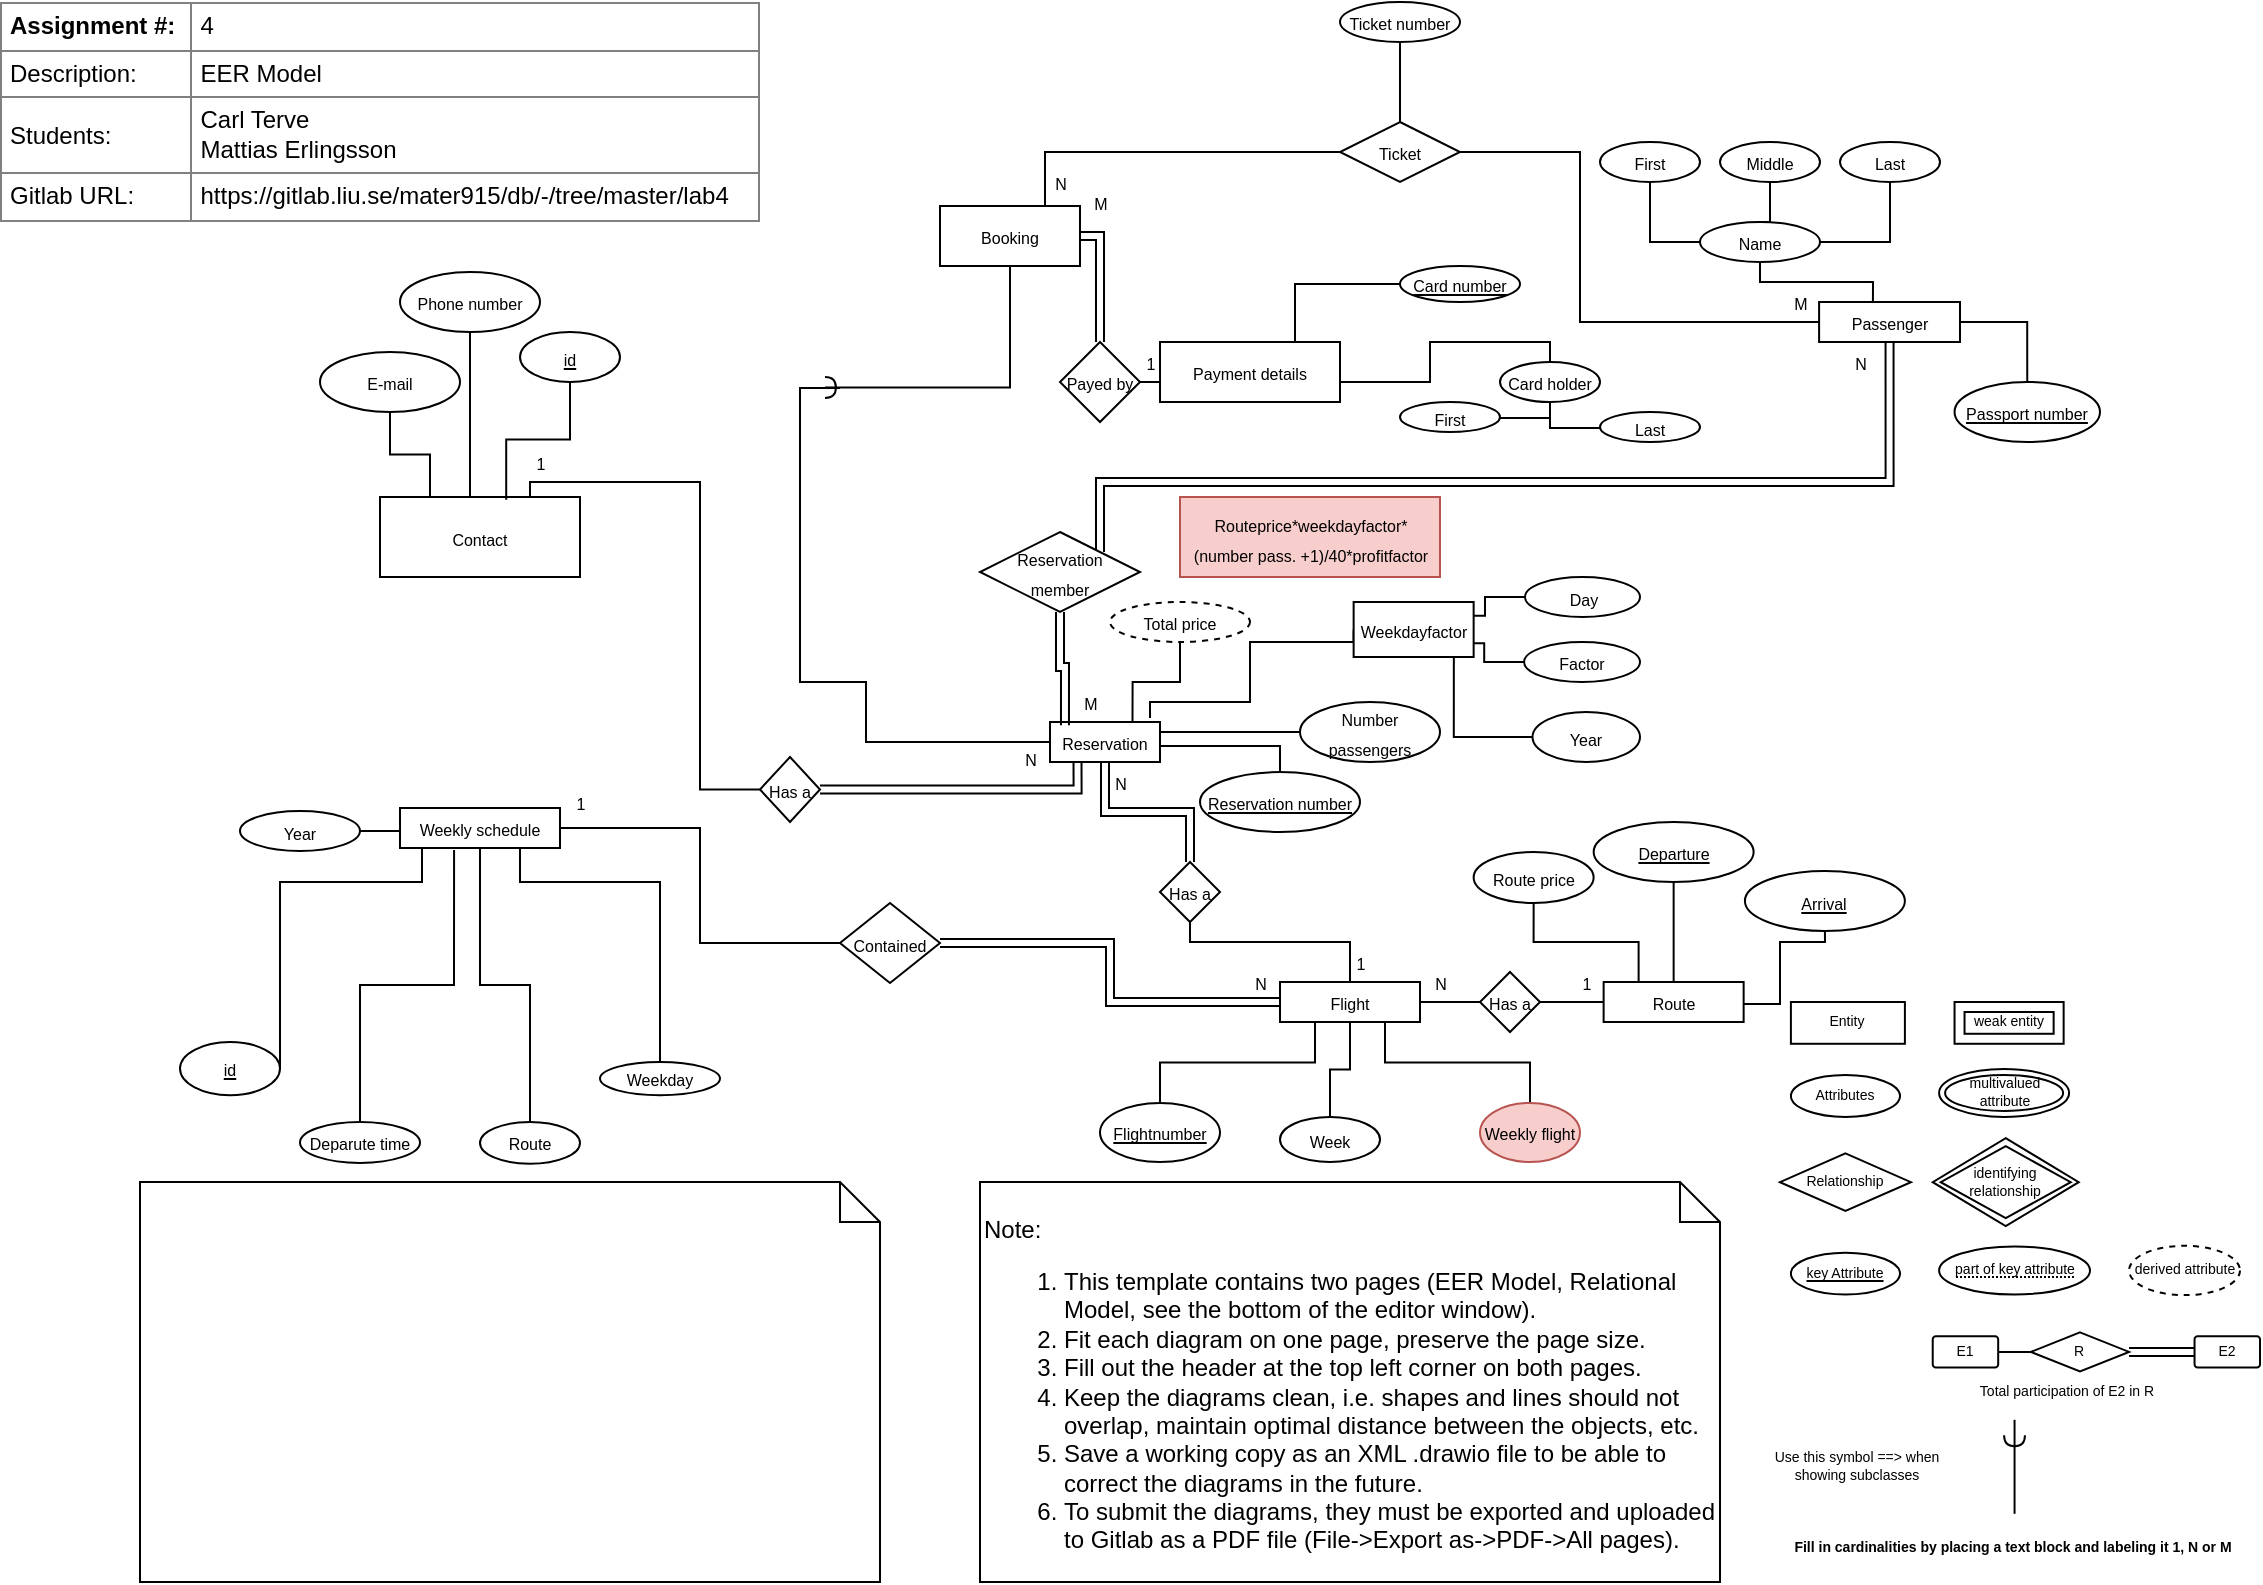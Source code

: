 <mxfile version="13.10.1" type="google" pages="2"><diagram id="wEJbZ6TM95wXOMZWAYQT" name="EER Model"><mxGraphModel dx="1422" dy="762" grid="1" gridSize="10" guides="1" tooltips="1" connect="1" arrows="1" fold="1" page="1" pageScale="1" pageWidth="1169" pageHeight="827" math="0" shadow="0"><root><mxCell id="0"/><mxCell id="1" parent="0"/><mxCell id="69dIklO5mSw2_EjaaiuQ-1" value="&lt;table border=&quot;1&quot; width=&quot;100%&quot; cellpadding=&quot;4&quot; style=&quot;width: 100% ; height: 100% ; border-collapse: collapse&quot;&gt;&lt;tbody&gt;&lt;tr&gt;&lt;th&gt;Assignment #:&lt;/th&gt;&lt;td&gt;4&lt;/td&gt;&lt;/tr&gt;&lt;tr&gt;&lt;td&gt;Description:&lt;/td&gt;&lt;td&gt;EER Model&lt;/td&gt;&lt;/tr&gt;&lt;tr&gt;&lt;td&gt;Students:&lt;/td&gt;&lt;td&gt;Carl Terve&lt;br&gt;Mattias Erlingsson&lt;/td&gt;&lt;/tr&gt;&lt;tr&gt;&lt;td&gt;Gitlab URL:&lt;/td&gt;&lt;td&gt;https://gitlab.liu.se/mater915/db/-/tree/master/lab4&lt;br&gt;&lt;/td&gt;&lt;/tr&gt;&lt;/tbody&gt;&lt;/table&gt;" style="text;html=1;strokeColor=none;fillColor=none;overflow=fill;fontColor=#000000;" parent="1" vertex="1"><mxGeometry x="10" y="10" width="380" height="110" as="geometry"/></mxCell><mxCell id="69dIklO5mSw2_EjaaiuQ-2" value="&lt;br&gt;Note:&lt;br&gt;&lt;ol&gt;&lt;li&gt;This template contains two pages (EER Model, Relational Model, see the bottom of the editor window).&lt;/li&gt;&lt;li&gt;Fit each diagram on one page, preserve the page size.&lt;br&gt;&lt;/li&gt;&lt;li&gt;Fill out the header at the top left corner on both pages.&lt;/li&gt;&lt;li&gt;&lt;span&gt;Keep the diagrams clean, i.e. shapes and lines should not overlap, maintain optimal distance between the objects, etc.&lt;/span&gt;&lt;br&gt;&lt;/li&gt;&lt;li&gt;Save a working copy as an XML .drawio file to be able to correct the diagrams in the future.&lt;/li&gt;&lt;li&gt;To submit the diagrams, they must be exported and uploaded to Gitlab as a PDF file (File-&amp;gt;Export as-&amp;gt;PDF-&amp;gt;All pages).&lt;/li&gt;&lt;/ol&gt;" style="shape=note;size=20;whiteSpace=wrap;html=1;strokeColor=#000000;fillColor=#ffffff;fontColor=#000000;align=left;" parent="1" vertex="1"><mxGeometry x="500" y="600" width="370" height="200" as="geometry"/></mxCell><mxCell id="69dIklO5mSw2_EjaaiuQ-3" value="" style="shape=note;size=20;whiteSpace=wrap;html=1;strokeColor=#000000;fillColor=#ffffff;fontColor=#000000;align=left;" parent="1" vertex="1"><mxGeometry x="80" y="600" width="370" height="200" as="geometry"/></mxCell><mxCell id="69dIklO5mSw2_EjaaiuQ-4" value="&lt;b style=&quot;font-size: 7px;&quot;&gt;Fill in cardinalities by placing a text block and labeling it 1, N or M&lt;/b&gt;" style="text;html=1;strokeColor=none;fillColor=none;align=center;verticalAlign=middle;whiteSpace=wrap;rounded=0;shadow=0;dashed=1;fontSize=7;" parent="1" vertex="1"><mxGeometry x="902.73" y="770" width="227.27" height="26.11" as="geometry"/></mxCell><mxCell id="69dIklO5mSw2_EjaaiuQ-5" value="" style="shape=requiredInterface;html=1;verticalLabelPosition=bottom;shadow=0;fontSize=7;rotation=90;" parent="1" vertex="1"><mxGeometry x="1014.545" y="724.119" width="5.455" height="10.445" as="geometry"/></mxCell><mxCell id="69dIklO5mSw2_EjaaiuQ-6" value="" style="endArrow=none;html=1;strokeColor=#000000;fontSize=7;" parent="1" edge="1"><mxGeometry width="50" height="50" relative="1" as="geometry"><mxPoint x="1017.273" y="765.899" as="sourcePoint"/><mxPoint x="1017.273" y="718.897" as="targetPoint"/></mxGeometry></mxCell><mxCell id="69dIklO5mSw2_EjaaiuQ-7" value="&lt;font style=&quot;font-size: 7px;&quot;&gt;Use this symbol ==&amp;gt; when showing subclasses &lt;/font&gt;" style="text;html=1;strokeColor=none;fillColor=none;align=center;verticalAlign=middle;whiteSpace=wrap;rounded=0;shadow=0;fontSize=7;" parent="1" vertex="1"><mxGeometry x="891.818" y="721.508" width="92.727" height="41.779" as="geometry"/></mxCell><mxCell id="69dIklO5mSw2_EjaaiuQ-8" value="Attributes" style="ellipse;whiteSpace=wrap;html=1;align=center;shadow=0;gradientColor=none;fontSize=7;" parent="1" vertex="1"><mxGeometry x="905.455" y="546.557" width="54.545" height="20.89" as="geometry"/></mxCell><mxCell id="69dIklO5mSw2_EjaaiuQ-9" value="Relationship" style="shape=rhombus;perimeter=rhombusPerimeter;whiteSpace=wrap;html=1;align=center;shadow=0;gradientColor=none;fontSize=7;" parent="1" vertex="1"><mxGeometry x="900" y="585.725" width="65.455" height="28.723" as="geometry"/></mxCell><mxCell id="69dIklO5mSw2_EjaaiuQ-10" value="weak entity" style="shape=ext;margin=3;double=1;whiteSpace=wrap;html=1;align=center;shadow=0;gradientColor=none;fontSize=7;" parent="1" vertex="1"><mxGeometry x="987.273" y="510" width="54.545" height="20.89" as="geometry"/></mxCell><mxCell id="69dIklO5mSw2_EjaaiuQ-11" value="key Attribute" style="ellipse;whiteSpace=wrap;html=1;align=center;fontStyle=4;shadow=0;gradientColor=none;fontSize=7;" parent="1" vertex="1"><mxGeometry x="905.455" y="635.338" width="54.545" height="20.89" as="geometry"/></mxCell><mxCell id="69dIklO5mSw2_EjaaiuQ-12" value="derived attribute" style="ellipse;whiteSpace=wrap;html=1;align=center;dashed=1;shadow=0;gradientColor=none;fontSize=7;" parent="1" vertex="1"><mxGeometry x="1074.55" y="631.9" width="55.45" height="24.66" as="geometry"/></mxCell><mxCell id="69dIklO5mSw2_EjaaiuQ-13" value="E2" style="rounded=1;arcSize=10;whiteSpace=wrap;html=1;align=center;shadow=0;gradientColor=none;fontSize=7;" parent="1" vertex="1"><mxGeometry x="1107.273" y="677.117" width="32.727" height="15.667" as="geometry"/></mxCell><mxCell id="69dIklO5mSw2_EjaaiuQ-14" value="R" style="shape=rhombus;perimeter=rhombusPerimeter;whiteSpace=wrap;html=1;align=center;shadow=0;gradientColor=none;fontSize=7;" parent="1" vertex="1"><mxGeometry x="1025.455" y="675.159" width="49.091" height="19.584" as="geometry"/></mxCell><mxCell id="69dIklO5mSw2_EjaaiuQ-15" value="" style="shape=link;html=1;rounded=0;entryX=0;entryY=0.5;entryDx=0;entryDy=0;exitX=1;exitY=0.5;exitDx=0;exitDy=0;fontSize=7;" parent="1" source="69dIklO5mSw2_EjaaiuQ-14" target="69dIklO5mSw2_EjaaiuQ-13" edge="1"><mxGeometry relative="1" as="geometry"><mxPoint x="193.636" y="177.562" as="sourcePoint"/><mxPoint x="193.636" y="177.301" as="targetPoint"/></mxGeometry></mxCell><mxCell id="69dIklO5mSw2_EjaaiuQ-16" value="E1" style="rounded=1;arcSize=10;whiteSpace=wrap;html=1;align=center;shadow=0;gradientColor=none;fontSize=7;" parent="1" vertex="1"><mxGeometry x="976.364" y="677.117" width="32.727" height="15.667" as="geometry"/></mxCell><mxCell id="69dIklO5mSw2_EjaaiuQ-17" value="" style="endArrow=none;html=1;rounded=0;exitX=0;exitY=0.5;exitDx=0;exitDy=0;entryX=1;entryY=0.5;entryDx=0;entryDy=0;fontSize=7;" parent="1" source="69dIklO5mSw2_EjaaiuQ-14" target="69dIklO5mSw2_EjaaiuQ-16" edge="1"><mxGeometry relative="1" as="geometry"><mxPoint x="-237.273" y="302.9" as="sourcePoint"/><mxPoint x="-150" y="302.9" as="targetPoint"/></mxGeometry></mxCell><mxCell id="69dIklO5mSw2_EjaaiuQ-18" value="&lt;font style=&quot;font-size: 7px;&quot;&gt;Total participation of E2 in R&lt;/font&gt;" style="text;html=1;align=center;verticalAlign=middle;resizable=0;points=[];autosize=1;fontSize=7;" parent="1" vertex="1"><mxGeometry x="992.729" y="700.0" width="100" height="10" as="geometry"/></mxCell><mxCell id="69dIklO5mSw2_EjaaiuQ-19" value="&lt;span style=&quot;border-bottom: 1px dotted&quot;&gt;part of key attribute&lt;/span&gt;" style="ellipse;whiteSpace=wrap;html=1;align=center;strokeColor=#000000;fillColor=#ffffff;fontSize=7;fontColor=#000000;" parent="1" vertex="1"><mxGeometry x="979.55" y="632.23" width="75.45" height="24" as="geometry"/></mxCell><mxCell id="69dIklO5mSw2_EjaaiuQ-20" value="multivalued attribute" style="ellipse;shape=doubleEllipse;margin=3;whiteSpace=wrap;html=1;align=center;strokeColor=#000000;fillColor=#ffffff;fontSize=7;fontColor=#000000;" parent="1" vertex="1"><mxGeometry x="979.55" y="543.45" width="65" height="24" as="geometry"/></mxCell><mxCell id="69dIklO5mSw2_EjaaiuQ-21" value="identifying relationship" style="shape=rhombus;double=1;perimeter=rhombusPerimeter;whiteSpace=wrap;html=1;align=center;strokeColor=#000000;fillColor=#ffffff;fontSize=7;fontColor=#000000;" parent="1" vertex="1"><mxGeometry x="976.36" y="578.09" width="73" height="44" as="geometry"/></mxCell><mxCell id="69dIklO5mSw2_EjaaiuQ-22" value="Entity" style="whiteSpace=wrap;html=1;align=center;strokeColor=#000000;fillColor=#ffffff;fontSize=7;fontColor=#000000;" parent="1" vertex="1"><mxGeometry x="905.45" y="510" width="57" height="20.89" as="geometry"/></mxCell><mxCell id="P7jIuLyy3yC6b1EuluD9-9" style="edgeStyle=orthogonalEdgeStyle;rounded=0;orthogonalLoop=1;jettySize=auto;html=1;entryX=0.5;entryY=1;entryDx=0;entryDy=0;endArrow=none;endFill=0;" parent="1" source="p0Is56-HShfX3mULyTKG-1" target="p0Is56-HShfX3mULyTKG-3" edge="1"><mxGeometry relative="1" as="geometry"/></mxCell><mxCell id="P7jIuLyy3yC6b1EuluD9-10" style="edgeStyle=orthogonalEdgeStyle;rounded=0;orthogonalLoop=1;jettySize=auto;html=1;entryX=0.5;entryY=1;entryDx=0;entryDy=0;endArrow=none;endFill=0;" parent="1" source="p0Is56-HShfX3mULyTKG-1" target="p0Is56-HShfX3mULyTKG-2" edge="1"><mxGeometry relative="1" as="geometry"><Array as="points"><mxPoint x="900" y="511"/><mxPoint x="900" y="480"/><mxPoint x="923" y="480"/></Array></mxGeometry></mxCell><mxCell id="p0Is56-HShfX3mULyTKG-1" value="&lt;font style=&quot;font-size: 8px&quot;&gt;Route&lt;/font&gt;" style="whiteSpace=wrap;html=1;align=center;" parent="1" vertex="1"><mxGeometry x="811.82" y="500" width="70" height="20" as="geometry"/></mxCell><mxCell id="p0Is56-HShfX3mULyTKG-2" value="&lt;u&gt;&lt;font style=&quot;font-size: 8px&quot;&gt;Arrival&lt;/font&gt;&lt;/u&gt;" style="ellipse;whiteSpace=wrap;html=1;align=center;" parent="1" vertex="1"><mxGeometry x="882.45" y="444.5" width="80" height="30" as="geometry"/></mxCell><mxCell id="p0Is56-HShfX3mULyTKG-3" value="&lt;u&gt;&lt;font style=&quot;font-size: 8px&quot;&gt;Departure&lt;/font&gt;&lt;/u&gt;" style="ellipse;whiteSpace=wrap;html=1;align=center;" parent="1" vertex="1"><mxGeometry x="806.82" y="420" width="80" height="30" as="geometry"/></mxCell><mxCell id="p0Is56-HShfX3mULyTKG-13" style="edgeStyle=orthogonalEdgeStyle;rounded=0;orthogonalLoop=1;jettySize=auto;html=1;entryX=0.5;entryY=0;entryDx=0;entryDy=0;endArrow=none;endFill=0;" parent="1" source="p0Is56-HShfX3mULyTKG-4" target="p0Is56-HShfX3mULyTKG-6" edge="1"><mxGeometry relative="1" as="geometry"/></mxCell><mxCell id="p0Is56-HShfX3mULyTKG-14" style="edgeStyle=orthogonalEdgeStyle;rounded=0;orthogonalLoop=1;jettySize=auto;html=1;entryX=0.5;entryY=0;entryDx=0;entryDy=0;exitX=0.75;exitY=1;exitDx=0;exitDy=0;endArrow=none;endFill=0;" parent="1" source="p0Is56-HShfX3mULyTKG-4" target="p0Is56-HShfX3mULyTKG-7" edge="1"><mxGeometry relative="1" as="geometry"><Array as="points"><mxPoint x="277" y="450"/><mxPoint x="350" y="450"/></Array></mxGeometry></mxCell><mxCell id="p0Is56-HShfX3mULyTKG-15" style="edgeStyle=orthogonalEdgeStyle;rounded=0;orthogonalLoop=1;jettySize=auto;html=1;exitX=0.123;exitY=0.984;exitDx=0;exitDy=0;exitPerimeter=0;endArrow=none;endFill=0;" parent="1" source="p0Is56-HShfX3mULyTKG-4" target="p0Is56-HShfX3mULyTKG-5" edge="1"><mxGeometry relative="1" as="geometry"><Array as="points"><mxPoint x="221" y="450"/><mxPoint x="150" y="450"/></Array></mxGeometry></mxCell><mxCell id="p0Is56-HShfX3mULyTKG-16" style="edgeStyle=orthogonalEdgeStyle;rounded=0;orthogonalLoop=1;jettySize=auto;html=1;entryX=0.5;entryY=0;entryDx=0;entryDy=0;exitX=0.338;exitY=1.053;exitDx=0;exitDy=0;exitPerimeter=0;endArrow=none;endFill=0;" parent="1" source="p0Is56-HShfX3mULyTKG-4" target="p0Is56-HShfX3mULyTKG-8" edge="1"><mxGeometry relative="1" as="geometry"/></mxCell><mxCell id="oJdkfheSRRVgt5ooBJk1-55" style="edgeStyle=orthogonalEdgeStyle;rounded=0;orthogonalLoop=1;jettySize=auto;html=1;entryX=0;entryY=0.5;entryDx=0;entryDy=0;endArrow=none;endFill=0;" parent="1" source="p0Is56-HShfX3mULyTKG-4" target="oJdkfheSRRVgt5ooBJk1-54" edge="1"><mxGeometry relative="1" as="geometry"/></mxCell><mxCell id="p0Is56-HShfX3mULyTKG-4" value="&lt;font style=&quot;font-size: 8px&quot;&gt;Weekly schedule&lt;/font&gt;" style="whiteSpace=wrap;html=1;align=center;" parent="1" vertex="1"><mxGeometry x="210" y="413" width="80" height="20" as="geometry"/></mxCell><mxCell id="p0Is56-HShfX3mULyTKG-5" value="&lt;u&gt;&lt;font style=&quot;font-size: 8px&quot;&gt;id&lt;/font&gt;&lt;/u&gt;" style="ellipse;whiteSpace=wrap;html=1;align=center;" parent="1" vertex="1"><mxGeometry x="100" y="530" width="50" height="26.62" as="geometry"/></mxCell><mxCell id="p0Is56-HShfX3mULyTKG-6" value="&lt;font style=&quot;font-size: 8px&quot;&gt;Route&lt;/font&gt;" style="ellipse;whiteSpace=wrap;html=1;align=center;" parent="1" vertex="1"><mxGeometry x="250" y="570" width="50" height="20.89" as="geometry"/></mxCell><mxCell id="p0Is56-HShfX3mULyTKG-7" value="&lt;font style=&quot;font-size: 8px&quot;&gt;Weekday&lt;/font&gt;" style="ellipse;whiteSpace=wrap;html=1;align=center;" parent="1" vertex="1"><mxGeometry x="310" y="540" width="60" height="16.62" as="geometry"/></mxCell><mxCell id="p0Is56-HShfX3mULyTKG-8" value="&lt;font style=&quot;font-size: 8px&quot;&gt;Deparute time&lt;/font&gt;" style="ellipse;whiteSpace=wrap;html=1;align=center;" parent="1" vertex="1"><mxGeometry x="160" y="570" width="60" height="20.45" as="geometry"/></mxCell><mxCell id="p0Is56-HShfX3mULyTKG-19" style="edgeStyle=orthogonalEdgeStyle;rounded=0;orthogonalLoop=1;jettySize=auto;html=1;entryX=0.5;entryY=0;entryDx=0;entryDy=0;endArrow=none;endFill=0;exitX=0.25;exitY=1;exitDx=0;exitDy=0;" parent="1" source="p0Is56-HShfX3mULyTKG-9" target="p0Is56-HShfX3mULyTKG-10" edge="1"><mxGeometry relative="1" as="geometry"/></mxCell><mxCell id="p0Is56-HShfX3mULyTKG-20" style="edgeStyle=orthogonalEdgeStyle;rounded=0;orthogonalLoop=1;jettySize=auto;html=1;entryX=0.5;entryY=0;entryDx=0;entryDy=0;endArrow=none;endFill=0;" parent="1" source="p0Is56-HShfX3mULyTKG-9" target="p0Is56-HShfX3mULyTKG-11" edge="1"><mxGeometry relative="1" as="geometry"/></mxCell><mxCell id="p0Is56-HShfX3mULyTKG-21" style="edgeStyle=orthogonalEdgeStyle;rounded=0;orthogonalLoop=1;jettySize=auto;html=1;entryX=0.5;entryY=0;entryDx=0;entryDy=0;endArrow=none;endFill=0;exitX=0.75;exitY=1;exitDx=0;exitDy=0;" parent="1" source="p0Is56-HShfX3mULyTKG-9" target="p0Is56-HShfX3mULyTKG-12" edge="1"><mxGeometry relative="1" as="geometry"/></mxCell><mxCell id="oJdkfheSRRVgt5ooBJk1-43" style="edgeStyle=orthogonalEdgeStyle;rounded=0;orthogonalLoop=1;jettySize=auto;html=1;entryX=0.5;entryY=1;entryDx=0;entryDy=0;endArrow=none;endFill=0;exitX=0.5;exitY=0;exitDx=0;exitDy=0;" parent="1" source="p0Is56-HShfX3mULyTKG-9" target="oJdkfheSRRVgt5ooBJk1-42" edge="1"><mxGeometry relative="1" as="geometry"><Array as="points"><mxPoint x="685" y="480"/><mxPoint x="605" y="480"/></Array></mxGeometry></mxCell><mxCell id="OcSpLJr-R_anALlwBkOW-2" style="edgeStyle=orthogonalEdgeStyle;rounded=0;orthogonalLoop=1;jettySize=auto;html=1;entryX=0;entryY=0.5;entryDx=0;entryDy=0;endArrow=none;endFill=0;" edge="1" parent="1" source="p0Is56-HShfX3mULyTKG-9" target="OcSpLJr-R_anALlwBkOW-1"><mxGeometry relative="1" as="geometry"/></mxCell><mxCell id="p0Is56-HShfX3mULyTKG-9" value="&lt;font style=&quot;font-size: 8px&quot;&gt;Flight&lt;/font&gt;" style="whiteSpace=wrap;html=1;align=center;" parent="1" vertex="1"><mxGeometry x="650" y="500" width="70" height="20" as="geometry"/></mxCell><mxCell id="p0Is56-HShfX3mULyTKG-10" value="&lt;u&gt;&lt;font style=&quot;font-size: 8px&quot;&gt;Flightnumber&lt;/font&gt;&lt;/u&gt;" style="ellipse;whiteSpace=wrap;html=1;align=center;" parent="1" vertex="1"><mxGeometry x="560" y="560.45" width="60" height="29.55" as="geometry"/></mxCell><mxCell id="p0Is56-HShfX3mULyTKG-11" value="&lt;font style=&quot;font-size: 8px&quot;&gt;Week&lt;/font&gt;" style="ellipse;whiteSpace=wrap;html=1;align=center;" parent="1" vertex="1"><mxGeometry x="650" y="567.45" width="50" height="22.55" as="geometry"/></mxCell><mxCell id="p0Is56-HShfX3mULyTKG-12" value="&lt;font style=&quot;font-size: 8px&quot;&gt;Weekly flight&lt;/font&gt;" style="ellipse;whiteSpace=wrap;html=1;align=center;fillColor=#f8cecc;strokeColor=#b85450;" parent="1" vertex="1"><mxGeometry x="750" y="560.45" width="50" height="29.55" as="geometry"/></mxCell><mxCell id="p0Is56-HShfX3mULyTKG-38" style="edgeStyle=orthogonalEdgeStyle;rounded=0;orthogonalLoop=1;jettySize=auto;html=1;entryX=0;entryY=0.5;entryDx=0;entryDy=0;endArrow=none;endFill=0;" parent="1" source="p0Is56-HShfX3mULyTKG-27" target="p0Is56-HShfX3mULyTKG-29" edge="1"><mxGeometry relative="1" as="geometry"><Array as="points"><mxPoint x="660" y="375"/></Array></mxGeometry></mxCell><mxCell id="p0Is56-HShfX3mULyTKG-40" style="edgeStyle=orthogonalEdgeStyle;rounded=0;orthogonalLoop=1;jettySize=auto;html=1;entryX=0.5;entryY=0;entryDx=0;entryDy=0;endArrow=none;endFill=0;exitX=1;exitY=0.75;exitDx=0;exitDy=0;" parent="1" source="p0Is56-HShfX3mULyTKG-27" target="p0Is56-HShfX3mULyTKG-39" edge="1"><mxGeometry relative="1" as="geometry"><Array as="points"><mxPoint x="590" y="382"/><mxPoint x="650" y="382"/></Array></mxGeometry></mxCell><mxCell id="p0Is56-HShfX3mULyTKG-44" style="edgeStyle=orthogonalEdgeStyle;rounded=0;orthogonalLoop=1;jettySize=auto;html=1;entryX=0.5;entryY=1;entryDx=0;entryDy=0;endArrow=none;endFill=0;exitX=0.75;exitY=0;exitDx=0;exitDy=0;" parent="1" source="p0Is56-HShfX3mULyTKG-27" target="p0Is56-HShfX3mULyTKG-43" edge="1"><mxGeometry relative="1" as="geometry"/></mxCell><mxCell id="oJdkfheSRRVgt5ooBJk1-27" style="edgeStyle=orthogonalEdgeStyle;rounded=0;orthogonalLoop=1;jettySize=auto;html=1;endArrow=none;endFill=0;" parent="1" source="p0Is56-HShfX3mULyTKG-27" edge="1"><mxGeometry relative="1" as="geometry"><mxPoint x="430" y="203" as="targetPoint"/><Array as="points"><mxPoint x="443" y="380"/><mxPoint x="443" y="350"/><mxPoint x="410" y="350"/><mxPoint x="410" y="203"/></Array></mxGeometry></mxCell><mxCell id="y1DyNOhL0yLh_dxHiG8g-6" style="edgeStyle=orthogonalEdgeStyle;rounded=0;orthogonalLoop=1;jettySize=auto;html=1;entryX=0;entryY=0.5;entryDx=0;entryDy=0;endArrow=none;endFill=0;" parent="1" target="y1DyNOhL0yLh_dxHiG8g-5" edge="1"><mxGeometry relative="1" as="geometry"><mxPoint x="585" y="368" as="sourcePoint"/><Array as="points"><mxPoint x="585" y="360"/><mxPoint x="635" y="360"/><mxPoint x="635" y="330"/><mxPoint x="687" y="330"/></Array></mxGeometry></mxCell><mxCell id="p0Is56-HShfX3mULyTKG-27" value="&lt;font style=&quot;font-size: 8px&quot;&gt;Reservation&lt;/font&gt;" style="whiteSpace=wrap;html=1;align=center;" parent="1" vertex="1"><mxGeometry x="535" y="370" width="55" height="20" as="geometry"/></mxCell><mxCell id="p0Is56-HShfX3mULyTKG-29" value="&lt;font style=&quot;font-size: 8px&quot;&gt;Number passengers&lt;/font&gt;" style="ellipse;whiteSpace=wrap;html=1;align=center;" parent="1" vertex="1"><mxGeometry x="660" y="360" width="70" height="30" as="geometry"/></mxCell><mxCell id="p0Is56-HShfX3mULyTKG-39" value="&lt;font style=&quot;font-size: 8px&quot;&gt;Reservation number&lt;/font&gt;" style="ellipse;whiteSpace=wrap;html=1;align=center;fontStyle=4;" parent="1" vertex="1"><mxGeometry x="610" y="395" width="80" height="30" as="geometry"/></mxCell><mxCell id="p0Is56-HShfX3mULyTKG-43" value="&lt;font style=&quot;font-size: 8px&quot;&gt;Total price&lt;/font&gt;" style="ellipse;whiteSpace=wrap;html=1;align=center;dashed=1;" parent="1" vertex="1"><mxGeometry x="565" y="310" width="70" height="20" as="geometry"/></mxCell><mxCell id="p0Is56-HShfX3mULyTKG-45" value="&lt;font style=&quot;font-size: 8px&quot;&gt;Routeprice*weekdayfactor*&lt;br&gt;(number pass. +1)/40*profitfactor&lt;/font&gt;" style="text;html=1;align=center;verticalAlign=middle;resizable=0;points=[];autosize=1;fillColor=#f8cecc;strokeColor=#b85450;" parent="1" vertex="1"><mxGeometry x="600" y="257.5" width="130" height="40" as="geometry"/></mxCell><mxCell id="p0Is56-HShfX3mULyTKG-49" style="edgeStyle=orthogonalEdgeStyle;rounded=0;orthogonalLoop=1;jettySize=auto;html=1;entryX=0.5;entryY=0;entryDx=0;entryDy=0;endArrow=none;endFill=0;exitX=1;exitY=0.5;exitDx=0;exitDy=0;" parent="1" source="p0Is56-HShfX3mULyTKG-46" target="p0Is56-HShfX3mULyTKG-48" edge="1"><mxGeometry relative="1" as="geometry"/></mxCell><mxCell id="P7jIuLyy3yC6b1EuluD9-1" style="edgeStyle=orthogonalEdgeStyle;rounded=0;orthogonalLoop=1;jettySize=auto;html=1;entryX=1;entryY=0.5;entryDx=0;entryDy=0;endArrow=none;endFill=0;" parent="1" source="p0Is56-HShfX3mULyTKG-46" target="oJdkfheSRRVgt5ooBJk1-87" edge="1"><mxGeometry relative="1" as="geometry"><Array as="points"><mxPoint x="800" y="170"/><mxPoint x="800" y="85"/></Array></mxGeometry></mxCell><mxCell id="p0Is56-HShfX3mULyTKG-46" value="&lt;font style=&quot;font-size: 8px&quot;&gt;Passenger&lt;/font&gt;" style="whiteSpace=wrap;html=1;align=center;" parent="1" vertex="1"><mxGeometry x="919.55" y="160" width="70.45" height="20" as="geometry"/></mxCell><mxCell id="p0Is56-HShfX3mULyTKG-48" value="&lt;u&gt;&lt;font style=&quot;font-size: 8px&quot;&gt;Passport number&lt;/font&gt;&lt;/u&gt;" style="ellipse;whiteSpace=wrap;html=1;align=center;" parent="1" vertex="1"><mxGeometry x="987.27" y="200" width="72.73" height="30" as="geometry"/></mxCell><mxCell id="p0Is56-HShfX3mULyTKG-57" style="edgeStyle=orthogonalEdgeStyle;rounded=0;orthogonalLoop=1;jettySize=auto;html=1;entryX=0.382;entryY=0.021;entryDx=0;entryDy=0;endArrow=none;endFill=0;entryPerimeter=0;" parent="1" source="p0Is56-HShfX3mULyTKG-50" target="p0Is56-HShfX3mULyTKG-46" edge="1"><mxGeometry relative="1" as="geometry"><Array as="points"><mxPoint x="890" y="150"/><mxPoint x="946" y="150"/></Array></mxGeometry></mxCell><mxCell id="p0Is56-HShfX3mULyTKG-50" value="&lt;font style=&quot;font-size: 8px&quot;&gt;Name&lt;/font&gt;" style="ellipse;whiteSpace=wrap;html=1;align=center;" parent="1" vertex="1"><mxGeometry x="860" y="120" width="60" height="20" as="geometry"/></mxCell><mxCell id="p0Is56-HShfX3mULyTKG-56" style="edgeStyle=orthogonalEdgeStyle;rounded=0;orthogonalLoop=1;jettySize=auto;html=1;entryX=1;entryY=0.5;entryDx=0;entryDy=0;endArrow=none;endFill=0;" parent="1" source="p0Is56-HShfX3mULyTKG-51" target="p0Is56-HShfX3mULyTKG-50" edge="1"><mxGeometry relative="1" as="geometry"><Array as="points"><mxPoint x="955" y="130"/></Array></mxGeometry></mxCell><mxCell id="p0Is56-HShfX3mULyTKG-51" value="&lt;font style=&quot;font-size: 8px&quot;&gt;Last&lt;/font&gt;" style="ellipse;whiteSpace=wrap;html=1;align=center;" parent="1" vertex="1"><mxGeometry x="930" y="80" width="50" height="20" as="geometry"/></mxCell><mxCell id="p0Is56-HShfX3mULyTKG-55" style="edgeStyle=orthogonalEdgeStyle;rounded=0;orthogonalLoop=1;jettySize=auto;html=1;entryX=0.5;entryY=0;entryDx=0;entryDy=0;endArrow=none;endFill=0;" parent="1" source="p0Is56-HShfX3mULyTKG-52" target="p0Is56-HShfX3mULyTKG-50" edge="1"><mxGeometry relative="1" as="geometry"/></mxCell><mxCell id="p0Is56-HShfX3mULyTKG-52" value="&lt;font style=&quot;font-size: 8px&quot;&gt;Middle&lt;/font&gt;" style="ellipse;whiteSpace=wrap;html=1;align=center;" parent="1" vertex="1"><mxGeometry x="870" y="80" width="50" height="20" as="geometry"/></mxCell><mxCell id="p0Is56-HShfX3mULyTKG-54" style="edgeStyle=orthogonalEdgeStyle;rounded=0;orthogonalLoop=1;jettySize=auto;html=1;entryX=0;entryY=0.5;entryDx=0;entryDy=0;endArrow=none;endFill=0;" parent="1" source="p0Is56-HShfX3mULyTKG-53" target="p0Is56-HShfX3mULyTKG-50" edge="1"><mxGeometry relative="1" as="geometry"/></mxCell><mxCell id="p0Is56-HShfX3mULyTKG-53" value="&lt;font style=&quot;font-size: 8px&quot;&gt;First&lt;/font&gt;" style="ellipse;whiteSpace=wrap;html=1;align=center;" parent="1" vertex="1"><mxGeometry x="810" y="80" width="50" height="20" as="geometry"/></mxCell><mxCell id="XY7YNlPrktw_v16fAh1T-7" style="edgeStyle=orthogonalEdgeStyle;rounded=0;orthogonalLoop=1;jettySize=auto;html=1;entryX=0.25;entryY=0;entryDx=0;entryDy=0;endArrow=none;endFill=0;exitX=0.5;exitY=1;exitDx=0;exitDy=0;" parent="1" source="XY7YNlPrktw_v16fAh1T-4" target="oJdkfheSRRVgt5ooBJk1-1" edge="1"><mxGeometry relative="1" as="geometry"><mxPoint x="180.49" y="210.325" as="targetPoint"/></mxGeometry></mxCell><mxCell id="XY7YNlPrktw_v16fAh1T-4" value="&lt;font style=&quot;font-size: 8px&quot;&gt;E-mail&lt;/font&gt;" style="ellipse;whiteSpace=wrap;html=1;align=center;" parent="1" vertex="1"><mxGeometry x="170" y="185.0" width="70" height="30" as="geometry"/></mxCell><mxCell id="XY7YNlPrktw_v16fAh1T-6" style="edgeStyle=orthogonalEdgeStyle;rounded=0;orthogonalLoop=1;jettySize=auto;html=1;endArrow=none;endFill=0;entryX=0.433;entryY=0;entryDx=0;entryDy=0;entryPerimeter=0;" parent="1" source="XY7YNlPrktw_v16fAh1T-5" target="oJdkfheSRRVgt5ooBJk1-1" edge="1"><mxGeometry relative="1" as="geometry"><mxPoint x="145" y="195" as="targetPoint"/><Array as="points"><mxPoint x="245" y="258"/></Array></mxGeometry></mxCell><mxCell id="XY7YNlPrktw_v16fAh1T-5" value="&lt;font style=&quot;font-size: 8px&quot;&gt;Phone number&lt;/font&gt;" style="ellipse;whiteSpace=wrap;html=1;align=center;" parent="1" vertex="1"><mxGeometry x="210" y="145" width="70" height="30" as="geometry"/></mxCell><mxCell id="oJdkfheSRRVgt5ooBJk1-85" style="edgeStyle=orthogonalEdgeStyle;rounded=0;orthogonalLoop=1;jettySize=auto;html=1;entryX=0;entryY=0.5;entryDx=0;entryDy=0;endArrow=none;endFill=0;exitX=0.75;exitY=0;exitDx=0;exitDy=0;" parent="1" source="oJdkfheSRRVgt5ooBJk1-1" target="oJdkfheSRRVgt5ooBJk1-34" edge="1"><mxGeometry relative="1" as="geometry"><Array as="points"><mxPoint x="275" y="250"/><mxPoint x="360" y="250"/><mxPoint x="360" y="404"/></Array></mxGeometry></mxCell><mxCell id="oJdkfheSRRVgt5ooBJk1-1" value="&lt;font style=&quot;font-size: 8px&quot;&gt;Contact&lt;/font&gt;" style="whiteSpace=wrap;html=1;align=center;" parent="1" vertex="1"><mxGeometry x="200" y="257.5" width="100" height="40" as="geometry"/></mxCell><mxCell id="oJdkfheSRRVgt5ooBJk1-79" style="edgeStyle=orthogonalEdgeStyle;rounded=0;orthogonalLoop=1;jettySize=auto;html=1;entryX=1;entryY=0.5;entryDx=0;entryDy=0;entryPerimeter=0;endArrow=none;endFill=0;" parent="1" source="oJdkfheSRRVgt5ooBJk1-7" target="oJdkfheSRRVgt5ooBJk1-76" edge="1"><mxGeometry relative="1" as="geometry"><Array as="points"><mxPoint x="515" y="203"/></Array></mxGeometry></mxCell><mxCell id="4lVwmAWVaBaKNq9Zr50W-2" style="edgeStyle=orthogonalEdgeStyle;rounded=0;orthogonalLoop=1;jettySize=auto;html=1;entryX=0.5;entryY=0;entryDx=0;entryDy=0;exitX=1;exitY=0.5;exitDx=0;exitDy=0;endArrow=none;endFill=0;shape=link;" edge="1" parent="1" source="oJdkfheSRRVgt5ooBJk1-7" target="4lVwmAWVaBaKNq9Zr50W-1"><mxGeometry relative="1" as="geometry"><Array as="points"><mxPoint x="560" y="127"/></Array></mxGeometry></mxCell><mxCell id="oJdkfheSRRVgt5ooBJk1-7" value="&lt;font style=&quot;font-size: 8px&quot;&gt;Booking&lt;/font&gt;" style="whiteSpace=wrap;html=1;align=center;" parent="1" vertex="1"><mxGeometry x="480" y="112" width="70" height="30" as="geometry"/></mxCell><mxCell id="oJdkfheSRRVgt5ooBJk1-30" style="edgeStyle=orthogonalEdgeStyle;rounded=0;orthogonalLoop=1;jettySize=auto;html=1;entryX=0.5;entryY=1;entryDx=0;entryDy=0;endArrow=none;endFill=0;exitX=1;exitY=0;exitDx=0;exitDy=0;shape=link;" parent="1" source="oJdkfheSRRVgt5ooBJk1-9" target="p0Is56-HShfX3mULyTKG-46" edge="1"><mxGeometry relative="1" as="geometry"><Array as="points"><mxPoint x="560" y="250"/><mxPoint x="955" y="250"/></Array></mxGeometry></mxCell><mxCell id="oJdkfheSRRVgt5ooBJk1-31" style="edgeStyle=orthogonalEdgeStyle;rounded=0;orthogonalLoop=1;jettySize=auto;html=1;entryX=0.136;entryY=0.083;entryDx=0;entryDy=0;entryPerimeter=0;endArrow=none;endFill=0;shape=link;" parent="1" source="oJdkfheSRRVgt5ooBJk1-9" target="p0Is56-HShfX3mULyTKG-27" edge="1"><mxGeometry relative="1" as="geometry"/></mxCell><mxCell id="oJdkfheSRRVgt5ooBJk1-9" value="&lt;font style=&quot;font-size: 8px&quot;&gt;Reservation &lt;br&gt;member&lt;/font&gt;" style="shape=rhombus;perimeter=rhombusPerimeter;whiteSpace=wrap;html=1;align=center;" parent="1" vertex="1"><mxGeometry x="500" y="275" width="80" height="40" as="geometry"/></mxCell><mxCell id="oJdkfheSRRVgt5ooBJk1-83" style="edgeStyle=orthogonalEdgeStyle;rounded=0;orthogonalLoop=1;jettySize=auto;html=1;entryX=0.75;entryY=0;entryDx=0;entryDy=0;endArrow=none;endFill=0;" parent="1" source="oJdkfheSRRVgt5ooBJk1-16" target="oJdkfheSRRVgt5ooBJk1-80" edge="1"><mxGeometry relative="1" as="geometry"/></mxCell><mxCell id="oJdkfheSRRVgt5ooBJk1-16" value="&lt;font style=&quot;font-size: 8px&quot;&gt;&lt;u&gt;Card number&lt;/u&gt;&lt;/font&gt;" style="ellipse;whiteSpace=wrap;html=1;align=center;" parent="1" vertex="1"><mxGeometry x="710" y="142" width="60" height="18" as="geometry"/></mxCell><mxCell id="oJdkfheSRRVgt5ooBJk1-69" style="edgeStyle=orthogonalEdgeStyle;rounded=0;orthogonalLoop=1;jettySize=auto;html=1;entryX=1;entryY=0.5;entryDx=0;entryDy=0;endArrow=none;endFill=0;" parent="1" source="oJdkfheSRRVgt5ooBJk1-17" target="oJdkfheSRRVgt5ooBJk1-21" edge="1"><mxGeometry relative="1" as="geometry"><Array as="points"><mxPoint x="785" y="218"/><mxPoint x="740" y="218"/></Array></mxGeometry></mxCell><mxCell id="oJdkfheSRRVgt5ooBJk1-70" style="edgeStyle=orthogonalEdgeStyle;rounded=0;orthogonalLoop=1;jettySize=auto;html=1;entryX=0;entryY=0.5;entryDx=0;entryDy=0;endArrow=none;endFill=0;" parent="1" source="oJdkfheSRRVgt5ooBJk1-17" target="oJdkfheSRRVgt5ooBJk1-22" edge="1"><mxGeometry relative="1" as="geometry"><Array as="points"><mxPoint x="785" y="223"/><mxPoint x="830" y="223"/></Array></mxGeometry></mxCell><mxCell id="oJdkfheSRRVgt5ooBJk1-17" value="&lt;font style=&quot;font-size: 8px&quot;&gt;Card holder&lt;/font&gt;" style="ellipse;whiteSpace=wrap;html=1;align=center;" parent="1" vertex="1"><mxGeometry x="760" y="190" width="50" height="20" as="geometry"/></mxCell><mxCell id="oJdkfheSRRVgt5ooBJk1-21" value="&lt;font style=&quot;font-size: 8px&quot;&gt;First&lt;/font&gt;" style="ellipse;whiteSpace=wrap;html=1;align=center;" parent="1" vertex="1"><mxGeometry x="710" y="210" width="50" height="15" as="geometry"/></mxCell><mxCell id="oJdkfheSRRVgt5ooBJk1-86" style="edgeStyle=orthogonalEdgeStyle;rounded=0;orthogonalLoop=1;jettySize=auto;html=1;exitX=1;exitY=0.5;exitDx=0;exitDy=0;entryX=0.25;entryY=1;entryDx=0;entryDy=0;endArrow=none;endFill=0;shape=link;" parent="1" source="oJdkfheSRRVgt5ooBJk1-34" target="p0Is56-HShfX3mULyTKG-27" edge="1"><mxGeometry relative="1" as="geometry"><Array as="points"><mxPoint x="549" y="404"/></Array></mxGeometry></mxCell><mxCell id="oJdkfheSRRVgt5ooBJk1-34" value="&lt;font style=&quot;font-size: 8px&quot;&gt;Has a&lt;/font&gt;" style="shape=rhombus;perimeter=rhombusPerimeter;whiteSpace=wrap;html=1;align=center;" parent="1" vertex="1"><mxGeometry x="390" y="387.5" width="30" height="32.5" as="geometry"/></mxCell><mxCell id="oJdkfheSRRVgt5ooBJk1-44" style="edgeStyle=orthogonalEdgeStyle;rounded=0;orthogonalLoop=1;jettySize=auto;html=1;entryX=0.5;entryY=1;entryDx=0;entryDy=0;endArrow=none;endFill=0;shape=link;" parent="1" source="oJdkfheSRRVgt5ooBJk1-42" target="p0Is56-HShfX3mULyTKG-27" edge="1"><mxGeometry relative="1" as="geometry"/></mxCell><mxCell id="oJdkfheSRRVgt5ooBJk1-42" value="&lt;font style=&quot;font-size: 8px&quot;&gt;Has a&lt;/font&gt;" style="shape=rhombus;perimeter=rhombusPerimeter;whiteSpace=wrap;html=1;align=center;" parent="1" vertex="1"><mxGeometry x="590" y="440" width="30" height="30" as="geometry"/></mxCell><mxCell id="oJdkfheSRRVgt5ooBJk1-45" value="&lt;font style=&quot;font-size: 8px&quot;&gt;1&lt;/font&gt;" style="text;html=1;align=center;verticalAlign=middle;resizable=0;points=[];autosize=1;" parent="1" vertex="1"><mxGeometry x="680" y="480" width="20" height="20" as="geometry"/></mxCell><mxCell id="oJdkfheSRRVgt5ooBJk1-46" value="&lt;font style=&quot;font-size: 8px&quot;&gt;N&lt;/font&gt;" style="text;html=1;align=center;verticalAlign=middle;resizable=0;points=[];autosize=1;" parent="1" vertex="1"><mxGeometry x="560" y="390" width="20" height="20" as="geometry"/></mxCell><mxCell id="oJdkfheSRRVgt5ooBJk1-48" value="&lt;font style=&quot;font-size: 8px&quot;&gt;N&lt;/font&gt;" style="text;html=1;align=center;verticalAlign=middle;resizable=0;points=[];autosize=1;" parent="1" vertex="1"><mxGeometry x="930" y="180" width="20" height="20" as="geometry"/></mxCell><mxCell id="oJdkfheSRRVgt5ooBJk1-49" value="&lt;font style=&quot;font-size: 8px&quot;&gt;M&lt;/font&gt;" style="text;html=1;align=center;verticalAlign=middle;resizable=0;points=[];autosize=1;" parent="1" vertex="1"><mxGeometry x="545" y="350" width="20" height="20" as="geometry"/></mxCell><mxCell id="oJdkfheSRRVgt5ooBJk1-52" style="edgeStyle=orthogonalEdgeStyle;rounded=0;orthogonalLoop=1;jettySize=auto;html=1;endArrow=none;endFill=0;" parent="1" source="oJdkfheSRRVgt5ooBJk1-51" target="p0Is56-HShfX3mULyTKG-4" edge="1"><mxGeometry relative="1" as="geometry"/></mxCell><mxCell id="oJdkfheSRRVgt5ooBJk1-51" value="&lt;font style=&quot;font-size: 8px&quot;&gt;Year&lt;/font&gt;" style="ellipse;whiteSpace=wrap;html=1;align=center;" parent="1" vertex="1"><mxGeometry x="130" y="414.5" width="60" height="20" as="geometry"/></mxCell><mxCell id="oJdkfheSRRVgt5ooBJk1-56" style="edgeStyle=orthogonalEdgeStyle;rounded=0;orthogonalLoop=1;jettySize=auto;html=1;entryX=0;entryY=0.5;entryDx=0;entryDy=0;endArrow=none;endFill=0;shape=link;" parent="1" source="oJdkfheSRRVgt5ooBJk1-54" target="p0Is56-HShfX3mULyTKG-9" edge="1"><mxGeometry relative="1" as="geometry"/></mxCell><mxCell id="oJdkfheSRRVgt5ooBJk1-54" value="&lt;font style=&quot;font-size: 8px&quot;&gt;Contained&lt;/font&gt;" style="shape=rhombus;perimeter=rhombusPerimeter;whiteSpace=wrap;html=1;align=center;" parent="1" vertex="1"><mxGeometry x="430" y="460.5" width="50" height="40" as="geometry"/></mxCell><mxCell id="oJdkfheSRRVgt5ooBJk1-57" value="&lt;font style=&quot;font-size: 8px&quot;&gt;1&lt;/font&gt;" style="text;html=1;align=center;verticalAlign=middle;resizable=0;points=[];autosize=1;" parent="1" vertex="1"><mxGeometry x="290" y="400" width="20" height="20" as="geometry"/></mxCell><mxCell id="oJdkfheSRRVgt5ooBJk1-58" value="&lt;font style=&quot;font-size: 8px&quot;&gt;N&lt;/font&gt;" style="text;html=1;align=center;verticalAlign=middle;resizable=0;points=[];autosize=1;" parent="1" vertex="1"><mxGeometry x="630" y="490" width="20" height="20" as="geometry"/></mxCell><mxCell id="oJdkfheSRRVgt5ooBJk1-22" value="&lt;font style=&quot;font-size: 8px&quot;&gt;Last&lt;/font&gt;" style="ellipse;whiteSpace=wrap;html=1;align=center;" parent="1" vertex="1"><mxGeometry x="810" y="215" width="50" height="15" as="geometry"/></mxCell><mxCell id="oJdkfheSRRVgt5ooBJk1-75" value="&lt;font style=&quot;font-size: 8px&quot;&gt;N&lt;/font&gt;" style="text;html=1;align=center;verticalAlign=middle;resizable=0;points=[];autosize=1;" parent="1" vertex="1"><mxGeometry x="515" y="377.5" width="20" height="20" as="geometry"/></mxCell><mxCell id="oJdkfheSRRVgt5ooBJk1-76" value="" style="shape=requiredInterface;html=1;verticalLabelPosition=bottom;shadow=0;fontSize=7;rotation=90;direction=north;" parent="1" vertex="1"><mxGeometry x="420.0" y="200.004" width="10.445" height="5.455" as="geometry"/></mxCell><mxCell id="oJdkfheSRRVgt5ooBJk1-78" style="edgeStyle=orthogonalEdgeStyle;rounded=0;orthogonalLoop=1;jettySize=auto;html=1;exitX=0;exitY=0.5;exitDx=0;exitDy=0;exitPerimeter=0;entryX=1;entryY=0.5;entryDx=0;entryDy=0;entryPerimeter=0;endArrow=none;endFill=0;" parent="1" source="oJdkfheSRRVgt5ooBJk1-76" target="oJdkfheSRRVgt5ooBJk1-76" edge="1"><mxGeometry relative="1" as="geometry"/></mxCell><mxCell id="oJdkfheSRRVgt5ooBJk1-82" style="edgeStyle=orthogonalEdgeStyle;rounded=0;orthogonalLoop=1;jettySize=auto;html=1;entryX=0.5;entryY=0;entryDx=0;entryDy=0;endArrow=none;endFill=0;" parent="1" source="oJdkfheSRRVgt5ooBJk1-80" target="oJdkfheSRRVgt5ooBJk1-17" edge="1"><mxGeometry relative="1" as="geometry"><Array as="points"><mxPoint x="725" y="200"/><mxPoint x="725" y="180"/><mxPoint x="785" y="180"/></Array></mxGeometry></mxCell><mxCell id="oJdkfheSRRVgt5ooBJk1-80" value="&lt;font style=&quot;font-size: 8px&quot;&gt;Payment details&lt;/font&gt;" style="whiteSpace=wrap;html=1;align=center;" parent="1" vertex="1"><mxGeometry x="590" y="180" width="90" height="30" as="geometry"/></mxCell><mxCell id="P7jIuLyy3yC6b1EuluD9-4" style="edgeStyle=orthogonalEdgeStyle;rounded=0;orthogonalLoop=1;jettySize=auto;html=1;entryX=0.75;entryY=0;entryDx=0;entryDy=0;endArrow=none;endFill=0;" parent="1" source="oJdkfheSRRVgt5ooBJk1-87" target="oJdkfheSRRVgt5ooBJk1-7" edge="1"><mxGeometry relative="1" as="geometry"/></mxCell><mxCell id="oJdkfheSRRVgt5ooBJk1-87" value="&lt;span style=&quot;font-size: 8px&quot;&gt;Ticket&lt;/span&gt;" style="shape=rhombus;perimeter=rhombusPerimeter;whiteSpace=wrap;html=1;align=center;" parent="1" vertex="1"><mxGeometry x="680" y="70" width="60" height="30" as="geometry"/></mxCell><mxCell id="P7jIuLyy3yC6b1EuluD9-3" style="edgeStyle=orthogonalEdgeStyle;rounded=0;orthogonalLoop=1;jettySize=auto;html=1;entryX=0.5;entryY=0;entryDx=0;entryDy=0;endArrow=none;endFill=0;" parent="1" source="P7jIuLyy3yC6b1EuluD9-2" target="oJdkfheSRRVgt5ooBJk1-87" edge="1"><mxGeometry relative="1" as="geometry"/></mxCell><mxCell id="P7jIuLyy3yC6b1EuluD9-2" value="&lt;font style=&quot;font-size: 8px&quot;&gt;Ticket number&lt;/font&gt;" style="ellipse;whiteSpace=wrap;html=1;align=center;" parent="1" vertex="1"><mxGeometry x="680" y="10" width="60" height="20" as="geometry"/></mxCell><mxCell id="P7jIuLyy3yC6b1EuluD9-5" value="&lt;font style=&quot;font-size: 8px&quot;&gt;N&lt;/font&gt;" style="text;html=1;align=center;verticalAlign=middle;resizable=0;points=[];autosize=1;" parent="1" vertex="1"><mxGeometry x="530" y="90" width="20" height="20" as="geometry"/></mxCell><mxCell id="P7jIuLyy3yC6b1EuluD9-6" value="&lt;font style=&quot;font-size: 8px&quot;&gt;M&lt;/font&gt;" style="text;html=1;align=center;verticalAlign=middle;resizable=0;points=[];autosize=1;" parent="1" vertex="1"><mxGeometry x="900" y="150" width="20" height="20" as="geometry"/></mxCell><mxCell id="y1DyNOhL0yLh_dxHiG8g-2" style="edgeStyle=orthogonalEdgeStyle;rounded=0;orthogonalLoop=1;jettySize=auto;html=1;entryX=0.25;entryY=0;entryDx=0;entryDy=0;endArrow=none;endFill=0;exitX=0.5;exitY=1;exitDx=0;exitDy=0;" parent="1" source="y1DyNOhL0yLh_dxHiG8g-4" target="p0Is56-HShfX3mULyTKG-1" edge="1"><mxGeometry relative="1" as="geometry"><mxPoint x="783.635" y="464.5" as="sourcePoint"/><Array as="points"><mxPoint x="777" y="480"/><mxPoint x="829" y="480"/></Array></mxGeometry></mxCell><mxCell id="y1DyNOhL0yLh_dxHiG8g-4" value="&lt;font style=&quot;font-size: 8px&quot;&gt;Route price&lt;/font&gt;" style="ellipse;whiteSpace=wrap;html=1;align=center;" parent="1" vertex="1"><mxGeometry x="746.82" y="435" width="60" height="25.5" as="geometry"/></mxCell><mxCell id="y1DyNOhL0yLh_dxHiG8g-5" value="&lt;font style=&quot;font-size: 8px&quot;&gt;Weekdayfactor&lt;/font&gt;" style="whiteSpace=wrap;html=1;align=center;" parent="1" vertex="1"><mxGeometry x="686.82" y="310" width="60" height="27.5" as="geometry"/></mxCell><mxCell id="y1DyNOhL0yLh_dxHiG8g-9" style="edgeStyle=orthogonalEdgeStyle;rounded=0;orthogonalLoop=1;jettySize=auto;html=1;entryX=1;entryY=0.25;entryDx=0;entryDy=0;endArrow=none;endFill=0;" parent="1" source="y1DyNOhL0yLh_dxHiG8g-7" target="y1DyNOhL0yLh_dxHiG8g-5" edge="1"><mxGeometry relative="1" as="geometry"/></mxCell><mxCell id="y1DyNOhL0yLh_dxHiG8g-7" value="&lt;font style=&quot;font-size: 8px&quot;&gt;Day&lt;/font&gt;" style="ellipse;whiteSpace=wrap;html=1;align=center;" parent="1" vertex="1"><mxGeometry x="772.5" y="297.5" width="57.5" height="20" as="geometry"/></mxCell><mxCell id="y1DyNOhL0yLh_dxHiG8g-10" style="edgeStyle=orthogonalEdgeStyle;rounded=0;orthogonalLoop=1;jettySize=auto;html=1;entryX=1;entryY=0.75;entryDx=0;entryDy=0;endArrow=none;endFill=0;" parent="1" source="y1DyNOhL0yLh_dxHiG8g-8" target="y1DyNOhL0yLh_dxHiG8g-5" edge="1"><mxGeometry relative="1" as="geometry"/></mxCell><mxCell id="y1DyNOhL0yLh_dxHiG8g-8" value="&lt;font style=&quot;font-size: 8px&quot;&gt;Factor&lt;/font&gt;" style="ellipse;whiteSpace=wrap;html=1;align=center;" parent="1" vertex="1"><mxGeometry x="772.05" y="330" width="57.95" height="20" as="geometry"/></mxCell><mxCell id="y1DyNOhL0yLh_dxHiG8g-13" style="edgeStyle=orthogonalEdgeStyle;rounded=0;orthogonalLoop=1;jettySize=auto;html=1;entryX=0.835;entryY=0.998;entryDx=0;entryDy=0;entryPerimeter=0;endArrow=none;endFill=0;" parent="1" source="y1DyNOhL0yLh_dxHiG8g-11" target="y1DyNOhL0yLh_dxHiG8g-5" edge="1"><mxGeometry relative="1" as="geometry"/></mxCell><mxCell id="y1DyNOhL0yLh_dxHiG8g-11" value="&lt;font style=&quot;font-size: 8px&quot;&gt;Year&lt;/font&gt;" style="ellipse;whiteSpace=wrap;html=1;align=center;" parent="1" vertex="1"><mxGeometry x="776.25" y="365" width="53.75" height="25" as="geometry"/></mxCell><mxCell id="4lVwmAWVaBaKNq9Zr50W-4" style="edgeStyle=orthogonalEdgeStyle;rounded=0;orthogonalLoop=1;jettySize=auto;html=1;exitX=1;exitY=0.5;exitDx=0;exitDy=0;entryX=0;entryY=0.75;entryDx=0;entryDy=0;endArrow=none;endFill=0;" edge="1" parent="1" source="4lVwmAWVaBaKNq9Zr50W-1" target="oJdkfheSRRVgt5ooBJk1-80"><mxGeometry relative="1" as="geometry"/></mxCell><mxCell id="4lVwmAWVaBaKNq9Zr50W-1" value="&lt;font style=&quot;font-size: 8px&quot;&gt;Payed by&lt;/font&gt;" style="shape=rhombus;perimeter=rhombusPerimeter;whiteSpace=wrap;html=1;align=center;" vertex="1" parent="1"><mxGeometry x="540" y="180" width="40" height="40" as="geometry"/></mxCell><mxCell id="UYVXQJ9Hgf2waHp6i0fu-1" value="&lt;font style=&quot;font-size: 8px&quot;&gt;1&lt;/font&gt;" style="text;html=1;align=center;verticalAlign=middle;resizable=0;points=[];autosize=1;" vertex="1" parent="1"><mxGeometry x="270" y="230" width="20" height="20" as="geometry"/></mxCell><mxCell id="UYVXQJ9Hgf2waHp6i0fu-2" value="&lt;font style=&quot;font-size: 8px&quot;&gt;M&lt;/font&gt;" style="text;html=1;align=center;verticalAlign=middle;resizable=0;points=[];autosize=1;" vertex="1" parent="1"><mxGeometry x="550" y="100" width="20" height="20" as="geometry"/></mxCell><mxCell id="UYVXQJ9Hgf2waHp6i0fu-3" value="&lt;font style=&quot;font-size: 8px&quot;&gt;1&lt;/font&gt;" style="text;html=1;align=center;verticalAlign=middle;resizable=0;points=[];autosize=1;" vertex="1" parent="1"><mxGeometry x="575" y="180" width="20" height="20" as="geometry"/></mxCell><mxCell id="nln5iWTMF-REXHDvIXhY-2" style="edgeStyle=orthogonalEdgeStyle;rounded=0;orthogonalLoop=1;jettySize=auto;html=1;entryX=0.631;entryY=0.033;entryDx=0;entryDy=0;entryPerimeter=0;endArrow=none;endFill=0;" edge="1" parent="1" source="nln5iWTMF-REXHDvIXhY-1" target="oJdkfheSRRVgt5ooBJk1-1"><mxGeometry relative="1" as="geometry"/></mxCell><mxCell id="nln5iWTMF-REXHDvIXhY-1" value="&lt;u&gt;&lt;font style=&quot;font-size: 8px&quot;&gt;id&lt;/font&gt;&lt;/u&gt;" style="ellipse;whiteSpace=wrap;html=1;align=center;" vertex="1" parent="1"><mxGeometry x="270" y="175" width="50" height="25" as="geometry"/></mxCell><mxCell id="OcSpLJr-R_anALlwBkOW-3" style="edgeStyle=orthogonalEdgeStyle;rounded=0;orthogonalLoop=1;jettySize=auto;html=1;entryX=0;entryY=0.5;entryDx=0;entryDy=0;endArrow=none;endFill=0;" edge="1" parent="1" source="OcSpLJr-R_anALlwBkOW-1" target="p0Is56-HShfX3mULyTKG-1"><mxGeometry relative="1" as="geometry"/></mxCell><mxCell id="OcSpLJr-R_anALlwBkOW-1" value="&lt;font style=&quot;font-size: 8px&quot;&gt;Has a&lt;/font&gt;" style="shape=rhombus;perimeter=rhombusPerimeter;whiteSpace=wrap;html=1;align=center;" vertex="1" parent="1"><mxGeometry x="750" y="495" width="30" height="30" as="geometry"/></mxCell><mxCell id="OcSpLJr-R_anALlwBkOW-4" value="&lt;font style=&quot;font-size: 8px&quot;&gt;N&lt;/font&gt;" style="text;html=1;align=center;verticalAlign=middle;resizable=0;points=[];autosize=1;" vertex="1" parent="1"><mxGeometry x="720" y="490" width="20" height="20" as="geometry"/></mxCell><mxCell id="OcSpLJr-R_anALlwBkOW-5" value="&lt;font style=&quot;font-size: 8px&quot;&gt;1&lt;/font&gt;" style="text;html=1;align=center;verticalAlign=middle;resizable=0;points=[];autosize=1;" vertex="1" parent="1"><mxGeometry x="793.13" y="490" width="20" height="20" as="geometry"/></mxCell></root></mxGraphModel></diagram><diagram id="a6d1ywsQP64H3fRmqxuh" name="Relational Model"><mxGraphModel dx="1422" dy="762" grid="1" gridSize="10" guides="1" tooltips="1" connect="1" arrows="1" fold="1" page="1" pageScale="1" pageWidth="1169" pageHeight="827" math="0" shadow="0"><root><mxCell id="8ByryZAOFy8-hpFn1sk7-0"/><mxCell id="8ByryZAOFy8-hpFn1sk7-1" parent="8ByryZAOFy8-hpFn1sk7-0"/><mxCell id="8ByryZAOFy8-hpFn1sk7-2" value="&lt;table border=&quot;1&quot; width=&quot;100%&quot; cellpadding=&quot;4&quot; style=&quot;width: 100% ; height: 100% ; border-collapse: collapse&quot;&gt;&lt;tbody&gt;&lt;tr&gt;&lt;th&gt;Assignment #:&lt;/th&gt;&lt;td&gt;4&lt;/td&gt;&lt;/tr&gt;&lt;tr&gt;&lt;td&gt;Description:&lt;/td&gt;&lt;td&gt;Relational Model&lt;/td&gt;&lt;/tr&gt;&lt;tr&gt;&lt;td&gt;Students:&lt;/td&gt;&lt;td&gt;Carl Terve&lt;br&gt;Mattias Erlingsson&lt;/td&gt;&lt;/tr&gt;&lt;tr&gt;&lt;td&gt;Gitlab URL:&lt;/td&gt;&lt;td&gt;https://gitlab.liu.se/mater915/db/-/tree/master/lab4&lt;br&gt;&lt;/td&gt;&lt;/tr&gt;&lt;/tbody&gt;&lt;/table&gt;" style="text;html=1;strokeColor=none;fillColor=none;overflow=fill;fontColor=#000000;" parent="8ByryZAOFy8-hpFn1sk7-1" vertex="1"><mxGeometry x="10" y="10" width="380" height="110" as="geometry"/></mxCell><mxCell id="tsC_RvuObtGSJDXab1q7-0" value="" style="shape=table;html=1;whiteSpace=wrap;startSize=0;container=1;collapsible=0;childLayout=tableLayout;" vertex="1" parent="8ByryZAOFy8-hpFn1sk7-1"><mxGeometry x="90" y="360" width="180" height="80" as="geometry"/></mxCell><mxCell id="tsC_RvuObtGSJDXab1q7-1" value="" style="shape=partialRectangle;html=1;whiteSpace=wrap;collapsible=0;dropTarget=0;pointerEvents=0;fillColor=none;top=0;left=0;bottom=0;right=0;points=[[0,0.5],[1,0.5]];portConstraint=eastwest;" vertex="1" parent="tsC_RvuObtGSJDXab1q7-0"><mxGeometry width="180" height="40" as="geometry"/></mxCell><mxCell id="tsC_RvuObtGSJDXab1q7-2" value="Contact" style="shape=partialRectangle;html=1;whiteSpace=wrap;connectable=0;overflow=hidden;fillColor=none;top=0;left=0;bottom=0;right=0;fontStyle=1" vertex="1" parent="tsC_RvuObtGSJDXab1q7-1"><mxGeometry width="60" height="40" as="geometry"/></mxCell><mxCell id="tsC_RvuObtGSJDXab1q7-3" value="" style="shape=partialRectangle;html=1;whiteSpace=wrap;connectable=0;overflow=hidden;fillColor=none;top=0;left=0;bottom=0;right=0;" vertex="1" parent="tsC_RvuObtGSJDXab1q7-1"><mxGeometry x="60" width="60" height="40" as="geometry"/></mxCell><mxCell id="WXgOLy-p0dshb41x9PIa-4" style="shape=partialRectangle;html=1;whiteSpace=wrap;connectable=0;overflow=hidden;fillColor=none;top=0;left=0;bottom=0;right=0;" vertex="1" parent="tsC_RvuObtGSJDXab1q7-1"><mxGeometry x="120" width="60" height="40" as="geometry"/></mxCell><mxCell id="tsC_RvuObtGSJDXab1q7-4" value="" style="shape=partialRectangle;html=1;whiteSpace=wrap;collapsible=0;dropTarget=0;pointerEvents=0;fillColor=none;top=0;left=0;bottom=0;right=0;points=[[0,0.5],[1,0.5]];portConstraint=eastwest;" vertex="1" parent="tsC_RvuObtGSJDXab1q7-0"><mxGeometry y="40" width="180" height="40" as="geometry"/></mxCell><mxCell id="tsC_RvuObtGSJDXab1q7-5" value="E-mail" style="shape=partialRectangle;html=1;whiteSpace=wrap;connectable=0;overflow=hidden;fillColor=none;top=0;left=0;bottom=0;right=0;" vertex="1" parent="tsC_RvuObtGSJDXab1q7-4"><mxGeometry width="60" height="40" as="geometry"/></mxCell><mxCell id="tsC_RvuObtGSJDXab1q7-6" value="Phone number" style="shape=partialRectangle;html=1;whiteSpace=wrap;connectable=0;overflow=hidden;fillColor=none;top=0;left=0;bottom=0;right=0;" vertex="1" parent="tsC_RvuObtGSJDXab1q7-4"><mxGeometry x="60" width="60" height="40" as="geometry"/></mxCell><mxCell id="WXgOLy-p0dshb41x9PIa-5" value="&lt;u&gt;id&lt;/u&gt;" style="shape=partialRectangle;html=1;whiteSpace=wrap;connectable=0;overflow=hidden;fillColor=none;top=0;left=0;bottom=0;right=0;" vertex="1" parent="tsC_RvuObtGSJDXab1q7-4"><mxGeometry x="120" width="60" height="40" as="geometry"/></mxCell><mxCell id="KJ-gAoDDRcbISgkdESCp-0" value="" style="shape=table;html=1;whiteSpace=wrap;startSize=0;container=1;collapsible=0;childLayout=tableLayout;" vertex="1" parent="8ByryZAOFy8-hpFn1sk7-1"><mxGeometry x="40" y="610" width="300" height="80" as="geometry"/></mxCell><mxCell id="KJ-gAoDDRcbISgkdESCp-1" value="" style="shape=partialRectangle;html=1;whiteSpace=wrap;collapsible=0;dropTarget=0;pointerEvents=0;fillColor=none;top=0;left=0;bottom=0;right=0;points=[[0,0.5],[1,0.5]];portConstraint=eastwest;" vertex="1" parent="KJ-gAoDDRcbISgkdESCp-0"><mxGeometry width="300" height="40" as="geometry"/></mxCell><mxCell id="KJ-gAoDDRcbISgkdESCp-2" value="&lt;b&gt;Weekly schedule&lt;/b&gt;" style="shape=partialRectangle;html=1;whiteSpace=wrap;connectable=0;overflow=hidden;fillColor=none;top=0;left=0;bottom=0;right=0;" vertex="1" parent="KJ-gAoDDRcbISgkdESCp-1"><mxGeometry width="60" height="40" as="geometry"/></mxCell><mxCell id="KJ-gAoDDRcbISgkdESCp-3" value="" style="shape=partialRectangle;html=1;whiteSpace=wrap;connectable=0;overflow=hidden;fillColor=none;top=0;left=0;bottom=0;right=0;" vertex="1" parent="KJ-gAoDDRcbISgkdESCp-1"><mxGeometry x="60" width="60" height="40" as="geometry"/></mxCell><mxCell id="KJ-gAoDDRcbISgkdESCp-4" value="" style="shape=partialRectangle;html=1;whiteSpace=wrap;connectable=0;overflow=hidden;fillColor=none;top=0;left=0;bottom=0;right=0;" vertex="1" parent="KJ-gAoDDRcbISgkdESCp-1"><mxGeometry x="120" width="60" height="40" as="geometry"/></mxCell><mxCell id="KJ-gAoDDRcbISgkdESCp-5" value="" style="shape=partialRectangle;html=1;whiteSpace=wrap;connectable=0;overflow=hidden;fillColor=none;top=0;left=0;bottom=0;right=0;" vertex="1" parent="KJ-gAoDDRcbISgkdESCp-1"><mxGeometry x="180" width="60" height="40" as="geometry"/></mxCell><mxCell id="KJ-gAoDDRcbISgkdESCp-6" value="" style="shape=partialRectangle;html=1;whiteSpace=wrap;connectable=0;overflow=hidden;fillColor=none;top=0;left=0;bottom=0;right=0;" vertex="1" parent="KJ-gAoDDRcbISgkdESCp-1"><mxGeometry x="240" width="60" height="40" as="geometry"/></mxCell><mxCell id="KJ-gAoDDRcbISgkdESCp-7" value="" style="shape=partialRectangle;html=1;whiteSpace=wrap;collapsible=0;dropTarget=0;pointerEvents=0;fillColor=none;top=0;left=0;bottom=0;right=0;points=[[0,0.5],[1,0.5]];portConstraint=eastwest;" vertex="1" parent="KJ-gAoDDRcbISgkdESCp-0"><mxGeometry y="40" width="300" height="40" as="geometry"/></mxCell><mxCell id="KJ-gAoDDRcbISgkdESCp-8" value="&lt;u&gt;Id&lt;/u&gt;" style="shape=partialRectangle;html=1;whiteSpace=wrap;connectable=0;overflow=hidden;fillColor=none;top=0;left=0;bottom=0;right=0;" vertex="1" parent="KJ-gAoDDRcbISgkdESCp-7"><mxGeometry width="60" height="40" as="geometry"/></mxCell><mxCell id="KJ-gAoDDRcbISgkdESCp-9" value="Year" style="shape=partialRectangle;html=1;whiteSpace=wrap;connectable=0;overflow=hidden;fillColor=none;top=0;left=0;bottom=0;right=0;" vertex="1" parent="KJ-gAoDDRcbISgkdESCp-7"><mxGeometry x="60" width="60" height="40" as="geometry"/></mxCell><mxCell id="KJ-gAoDDRcbISgkdESCp-10" value="Departure time" style="shape=partialRectangle;html=1;whiteSpace=wrap;connectable=0;overflow=hidden;fillColor=none;top=0;left=0;bottom=0;right=0;" vertex="1" parent="KJ-gAoDDRcbISgkdESCp-7"><mxGeometry x="120" width="60" height="40" as="geometry"/></mxCell><mxCell id="KJ-gAoDDRcbISgkdESCp-11" value="Route" style="shape=partialRectangle;html=1;whiteSpace=wrap;connectable=0;overflow=hidden;fillColor=none;top=0;left=0;bottom=0;right=0;" vertex="1" parent="KJ-gAoDDRcbISgkdESCp-7"><mxGeometry x="180" width="60" height="40" as="geometry"/></mxCell><mxCell id="KJ-gAoDDRcbISgkdESCp-12" value="Weekday" style="shape=partialRectangle;html=1;whiteSpace=wrap;connectable=0;overflow=hidden;fillColor=none;top=0;left=0;bottom=0;right=0;" vertex="1" parent="KJ-gAoDDRcbISgkdESCp-7"><mxGeometry x="240" width="60" height="40" as="geometry"/></mxCell><mxCell id="3JsZzRpB7YlfVgdlSkSy-0" style="edgeStyle=orthogonalEdgeStyle;rounded=0;orthogonalLoop=1;jettySize=auto;html=1;entryX=0.707;entryY=0.98;entryDx=0;entryDy=0;entryPerimeter=0;endArrow=classic;endFill=1;exitX=0.242;exitY=1.075;exitDx=0;exitDy=0;exitPerimeter=0;" edge="1" parent="8ByryZAOFy8-hpFn1sk7-1" source="6UysgMOhwlFVUsc4Euhu-4" target="_HfEvEldzGbeEwE7GxTX-8"><mxGeometry relative="1" as="geometry"><Array as="points"><mxPoint x="469" y="275"/><mxPoint x="340" y="275"/><mxPoint x="340" y="490"/><mxPoint x="786" y="490"/></Array></mxGeometry></mxCell><mxCell id="6UysgMOhwlFVUsc4Euhu-0" value="" style="shape=table;html=1;whiteSpace=wrap;startSize=0;container=1;collapsible=0;childLayout=tableLayout;" vertex="1" parent="8ByryZAOFy8-hpFn1sk7-1"><mxGeometry x="440" y="70" width="120" height="80" as="geometry"/></mxCell><mxCell id="6UysgMOhwlFVUsc4Euhu-1" value="" style="shape=partialRectangle;html=1;whiteSpace=wrap;collapsible=0;dropTarget=0;pointerEvents=0;fillColor=none;top=0;left=0;bottom=0;right=0;points=[[0,0.5],[1,0.5]];portConstraint=eastwest;" vertex="1" parent="6UysgMOhwlFVUsc4Euhu-0"><mxGeometry width="120" height="40" as="geometry"/></mxCell><mxCell id="6UysgMOhwlFVUsc4Euhu-2" value="&lt;b&gt;Booking&lt;/b&gt;" style="shape=partialRectangle;html=1;whiteSpace=wrap;connectable=0;overflow=hidden;fillColor=none;top=0;left=0;bottom=0;right=0;" vertex="1" parent="6UysgMOhwlFVUsc4Euhu-1"><mxGeometry width="60" height="40" as="geometry"/></mxCell><mxCell id="6UysgMOhwlFVUsc4Euhu-3" value="" style="shape=partialRectangle;html=1;whiteSpace=wrap;connectable=0;overflow=hidden;fillColor=none;top=0;left=0;bottom=0;right=0;" vertex="1" parent="6UysgMOhwlFVUsc4Euhu-1"><mxGeometry x="60" width="60" height="40" as="geometry"/></mxCell><mxCell id="6UysgMOhwlFVUsc4Euhu-4" value="" style="shape=partialRectangle;html=1;whiteSpace=wrap;collapsible=0;dropTarget=0;pointerEvents=0;fillColor=none;top=0;left=0;bottom=0;right=0;points=[[0,0.5],[1,0.5]];portConstraint=eastwest;" vertex="1" parent="6UysgMOhwlFVUsc4Euhu-0"><mxGeometry y="40" width="120" height="40" as="geometry"/></mxCell><mxCell id="6UysgMOhwlFVUsc4Euhu-5" value="&lt;u&gt;Bnumber&lt;/u&gt;" style="shape=partialRectangle;html=1;whiteSpace=wrap;connectable=0;overflow=hidden;fillColor=none;top=0;left=0;bottom=0;right=0;" vertex="1" parent="6UysgMOhwlFVUsc4Euhu-4"><mxGeometry width="60" height="40" as="geometry"/></mxCell><mxCell id="6UysgMOhwlFVUsc4Euhu-6" value="Cnumber" style="shape=partialRectangle;html=1;whiteSpace=wrap;connectable=0;overflow=hidden;fillColor=none;top=0;left=0;bottom=0;right=0;" vertex="1" parent="6UysgMOhwlFVUsc4Euhu-4"><mxGeometry x="60" width="60" height="40" as="geometry"/></mxCell><mxCell id="wMZcaL1sFbvkIK0XvGst-0" value="" style="shape=table;html=1;whiteSpace=wrap;startSize=0;container=1;collapsible=0;childLayout=tableLayout;" vertex="1" parent="8ByryZAOFy8-hpFn1sk7-1"><mxGeometry x="490" y="630" width="380" height="80" as="geometry"/></mxCell><mxCell id="wMZcaL1sFbvkIK0XvGst-1" value="" style="shape=partialRectangle;html=1;whiteSpace=wrap;collapsible=0;dropTarget=0;pointerEvents=0;fillColor=none;top=0;left=0;bottom=0;right=0;points=[[0,0.5],[1,0.5]];portConstraint=eastwest;" vertex="1" parent="wMZcaL1sFbvkIK0XvGst-0"><mxGeometry width="380" height="40" as="geometry"/></mxCell><mxCell id="wMZcaL1sFbvkIK0XvGst-2" value="&lt;b&gt;Flight&lt;/b&gt;" style="shape=partialRectangle;html=1;whiteSpace=wrap;connectable=0;overflow=hidden;fillColor=none;top=0;left=0;bottom=0;right=0;" vertex="1" parent="wMZcaL1sFbvkIK0XvGst-1"><mxGeometry width="80" height="40" as="geometry"/></mxCell><mxCell id="wMZcaL1sFbvkIK0XvGst-3" value="" style="shape=partialRectangle;html=1;whiteSpace=wrap;connectable=0;overflow=hidden;fillColor=none;top=0;left=0;bottom=0;right=0;" vertex="1" parent="wMZcaL1sFbvkIK0XvGst-1"><mxGeometry x="80" width="60" height="40" as="geometry"/></mxCell><mxCell id="wMZcaL1sFbvkIK0XvGst-4" value="" style="shape=partialRectangle;html=1;whiteSpace=wrap;connectable=0;overflow=hidden;fillColor=none;top=0;left=0;bottom=0;right=0;" vertex="1" parent="wMZcaL1sFbvkIK0XvGst-1"><mxGeometry x="140" width="60" height="40" as="geometry"/></mxCell><mxCell id="jRkQlWkgdouXreOlWO-D-0" style="shape=partialRectangle;html=1;whiteSpace=wrap;connectable=0;overflow=hidden;fillColor=none;top=0;left=0;bottom=0;right=0;" vertex="1" parent="wMZcaL1sFbvkIK0XvGst-1"><mxGeometry x="200" width="60" height="40" as="geometry"/></mxCell><mxCell id="usGsQvgjVK4owndtkyjz-0" style="shape=partialRectangle;html=1;whiteSpace=wrap;connectable=0;overflow=hidden;fillColor=none;top=0;left=0;bottom=0;right=0;" vertex="1" parent="wMZcaL1sFbvkIK0XvGst-1"><mxGeometry x="260" width="60" height="40" as="geometry"/></mxCell><mxCell id="usGsQvgjVK4owndtkyjz-18" style="shape=partialRectangle;html=1;whiteSpace=wrap;connectable=0;overflow=hidden;fillColor=none;top=0;left=0;bottom=0;right=0;" vertex="1" parent="wMZcaL1sFbvkIK0XvGst-1"><mxGeometry x="320" width="60" height="40" as="geometry"/></mxCell><mxCell id="wMZcaL1sFbvkIK0XvGst-5" value="" style="shape=partialRectangle;html=1;whiteSpace=wrap;collapsible=0;dropTarget=0;pointerEvents=0;fillColor=none;top=0;left=0;bottom=0;right=0;points=[[0,0.5],[1,0.5]];portConstraint=eastwest;" vertex="1" parent="wMZcaL1sFbvkIK0XvGst-0"><mxGeometry y="40" width="380" height="40" as="geometry"/></mxCell><mxCell id="wMZcaL1sFbvkIK0XvGst-6" value="Flightnumber" style="shape=partialRectangle;html=1;whiteSpace=wrap;connectable=0;overflow=hidden;fillColor=none;top=0;left=0;bottom=0;right=0;fontStyle=4" vertex="1" parent="wMZcaL1sFbvkIK0XvGst-5"><mxGeometry width="80" height="40" as="geometry"/></mxCell><mxCell id="wMZcaL1sFbvkIK0XvGst-7" value="Week" style="shape=partialRectangle;html=1;whiteSpace=wrap;connectable=0;overflow=hidden;fillColor=none;top=0;left=0;bottom=0;right=0;" vertex="1" parent="wMZcaL1sFbvkIK0XvGst-5"><mxGeometry x="80" width="60" height="40" as="geometry"/></mxCell><mxCell id="wMZcaL1sFbvkIK0XvGst-8" value="Weekly flight" style="shape=partialRectangle;html=1;whiteSpace=wrap;connectable=0;overflow=hidden;fillColor=none;top=0;left=0;bottom=0;right=0;" vertex="1" parent="wMZcaL1sFbvkIK0XvGst-5"><mxGeometry x="140" width="60" height="40" as="geometry"/></mxCell><mxCell id="jRkQlWkgdouXreOlWO-D-1" value="wId" style="shape=partialRectangle;html=1;whiteSpace=wrap;connectable=0;overflow=hidden;fillColor=none;top=0;left=0;bottom=0;right=0;" vertex="1" parent="wMZcaL1sFbvkIK0XvGst-5"><mxGeometry x="200" width="60" height="40" as="geometry"/></mxCell><mxCell id="usGsQvgjVK4owndtkyjz-1" value="Arrival" style="shape=partialRectangle;html=1;whiteSpace=wrap;connectable=0;overflow=hidden;fillColor=none;top=0;left=0;bottom=0;right=0;" vertex="1" parent="wMZcaL1sFbvkIK0XvGst-5"><mxGeometry x="260" width="60" height="40" as="geometry"/></mxCell><mxCell id="usGsQvgjVK4owndtkyjz-19" value="Depature" style="shape=partialRectangle;html=1;whiteSpace=wrap;connectable=0;overflow=hidden;fillColor=none;top=0;left=0;bottom=0;right=0;" vertex="1" parent="wMZcaL1sFbvkIK0XvGst-5"><mxGeometry x="320" width="60" height="40" as="geometry"/></mxCell><mxCell id="t4pXr6z34qR5865sDsqD-0" value="" style="shape=table;html=1;whiteSpace=wrap;startSize=0;container=1;collapsible=0;childLayout=tableLayout;" vertex="1" parent="8ByryZAOFy8-hpFn1sk7-1"><mxGeometry x="630" y="200" width="180" height="80" as="geometry"/></mxCell><mxCell id="t4pXr6z34qR5865sDsqD-1" value="" style="shape=partialRectangle;html=1;whiteSpace=wrap;collapsible=0;dropTarget=0;pointerEvents=0;fillColor=none;top=0;left=0;bottom=0;right=0;points=[[0,0.5],[1,0.5]];portConstraint=eastwest;" vertex="1" parent="t4pXr6z34qR5865sDsqD-0"><mxGeometry width="180" height="40" as="geometry"/></mxCell><mxCell id="t4pXr6z34qR5865sDsqD-2" value="&lt;b&gt;Payment details&lt;/b&gt;" style="shape=partialRectangle;html=1;whiteSpace=wrap;connectable=0;overflow=hidden;fillColor=none;top=0;left=0;bottom=0;right=0;" vertex="1" parent="t4pXr6z34qR5865sDsqD-1"><mxGeometry width="60" height="40" as="geometry"/></mxCell><mxCell id="t4pXr6z34qR5865sDsqD-3" value="" style="shape=partialRectangle;html=1;whiteSpace=wrap;connectable=0;overflow=hidden;fillColor=none;top=0;left=0;bottom=0;right=0;" vertex="1" parent="t4pXr6z34qR5865sDsqD-1"><mxGeometry x="60" width="60" height="40" as="geometry"/></mxCell><mxCell id="t4pXr6z34qR5865sDsqD-4" value="" style="shape=partialRectangle;html=1;whiteSpace=wrap;connectable=0;overflow=hidden;fillColor=none;top=0;left=0;bottom=0;right=0;" vertex="1" parent="t4pXr6z34qR5865sDsqD-1"><mxGeometry x="120" width="60" height="40" as="geometry"/></mxCell><mxCell id="t4pXr6z34qR5865sDsqD-5" value="" style="shape=partialRectangle;html=1;whiteSpace=wrap;collapsible=0;dropTarget=0;pointerEvents=0;fillColor=none;top=0;left=0;bottom=0;right=0;points=[[0,0.5],[1,0.5]];portConstraint=eastwest;" vertex="1" parent="t4pXr6z34qR5865sDsqD-0"><mxGeometry y="40" width="180" height="40" as="geometry"/></mxCell><mxCell id="t4pXr6z34qR5865sDsqD-6" value="First name" style="shape=partialRectangle;html=1;whiteSpace=wrap;connectable=0;overflow=hidden;fillColor=none;top=0;left=0;bottom=0;right=0;" vertex="1" parent="t4pXr6z34qR5865sDsqD-5"><mxGeometry width="60" height="40" as="geometry"/></mxCell><mxCell id="t4pXr6z34qR5865sDsqD-7" value="Last name" style="shape=partialRectangle;html=1;whiteSpace=wrap;connectable=0;overflow=hidden;fillColor=none;top=0;left=0;bottom=0;right=0;" vertex="1" parent="t4pXr6z34qR5865sDsqD-5"><mxGeometry x="60" width="60" height="40" as="geometry"/></mxCell><mxCell id="t4pXr6z34qR5865sDsqD-8" value="&lt;u&gt;Card number&lt;/u&gt;" style="shape=partialRectangle;html=1;whiteSpace=wrap;connectable=0;overflow=hidden;fillColor=none;top=0;left=0;bottom=0;right=0;" vertex="1" parent="t4pXr6z34qR5865sDsqD-5"><mxGeometry x="120" width="60" height="40" as="geometry"/></mxCell><mxCell id="gzNQMTHHXgYFupVU3s8S-0" value="" style="shape=table;html=1;whiteSpace=wrap;startSize=0;container=1;collapsible=0;childLayout=tableLayout;" vertex="1" parent="8ByryZAOFy8-hpFn1sk7-1"><mxGeometry x="920" y="540" width="180" height="80" as="geometry"/></mxCell><mxCell id="gzNQMTHHXgYFupVU3s8S-1" value="" style="shape=partialRectangle;html=1;whiteSpace=wrap;collapsible=0;dropTarget=0;pointerEvents=0;fillColor=none;top=0;left=0;bottom=0;right=0;points=[[0,0.5],[1,0.5]];portConstraint=eastwest;" vertex="1" parent="gzNQMTHHXgYFupVU3s8S-0"><mxGeometry width="180" height="40" as="geometry"/></mxCell><mxCell id="gzNQMTHHXgYFupVU3s8S-2" value="&lt;b&gt;Route&lt;/b&gt;" style="shape=partialRectangle;html=1;whiteSpace=wrap;connectable=0;overflow=hidden;fillColor=none;top=0;left=0;bottom=0;right=0;" vertex="1" parent="gzNQMTHHXgYFupVU3s8S-1"><mxGeometry width="60" height="40" as="geometry"/></mxCell><mxCell id="gzNQMTHHXgYFupVU3s8S-3" value="" style="shape=partialRectangle;html=1;whiteSpace=wrap;connectable=0;overflow=hidden;fillColor=none;top=0;left=0;bottom=0;right=0;" vertex="1" parent="gzNQMTHHXgYFupVU3s8S-1"><mxGeometry x="60" width="60" height="40" as="geometry"/></mxCell><mxCell id="gzNQMTHHXgYFupVU3s8S-4" value="" style="shape=partialRectangle;html=1;whiteSpace=wrap;connectable=0;overflow=hidden;fillColor=none;top=0;left=0;bottom=0;right=0;" vertex="1" parent="gzNQMTHHXgYFupVU3s8S-1"><mxGeometry x="120" width="60" height="40" as="geometry"/></mxCell><mxCell id="gzNQMTHHXgYFupVU3s8S-5" value="" style="shape=partialRectangle;html=1;whiteSpace=wrap;collapsible=0;dropTarget=0;pointerEvents=0;fillColor=none;top=0;left=0;bottom=0;right=0;points=[[0,0.5],[1,0.5]];portConstraint=eastwest;" vertex="1" parent="gzNQMTHHXgYFupVU3s8S-0"><mxGeometry y="40" width="180" height="40" as="geometry"/></mxCell><mxCell id="gzNQMTHHXgYFupVU3s8S-6" value="Route price" style="shape=partialRectangle;html=1;whiteSpace=wrap;connectable=0;overflow=hidden;fillColor=none;top=0;left=0;bottom=0;right=0;" vertex="1" parent="gzNQMTHHXgYFupVU3s8S-5"><mxGeometry width="60" height="40" as="geometry"/></mxCell><mxCell id="gzNQMTHHXgYFupVU3s8S-7" value="Departure" style="shape=partialRectangle;html=1;whiteSpace=wrap;connectable=0;overflow=hidden;fillColor=none;top=0;left=0;bottom=0;right=0;fontStyle=4" vertex="1" parent="gzNQMTHHXgYFupVU3s8S-5"><mxGeometry x="60" width="60" height="40" as="geometry"/></mxCell><mxCell id="gzNQMTHHXgYFupVU3s8S-8" value="Arrival" style="shape=partialRectangle;html=1;whiteSpace=wrap;connectable=0;overflow=hidden;fillColor=none;top=0;left=0;bottom=0;right=0;fontStyle=4" vertex="1" parent="gzNQMTHHXgYFupVU3s8S-5"><mxGeometry x="120" width="60" height="40" as="geometry"/></mxCell><mxCell id="jPovfSb9Qa8YrcDiUjIx-0" value="" style="shape=table;html=1;whiteSpace=wrap;startSize=0;container=1;collapsible=0;childLayout=tableLayout;" vertex="1" parent="8ByryZAOFy8-hpFn1sk7-1"><mxGeometry x="860" y="70" width="250" height="80" as="geometry"/></mxCell><mxCell id="jPovfSb9Qa8YrcDiUjIx-1" value="" style="shape=partialRectangle;html=1;whiteSpace=wrap;collapsible=0;dropTarget=0;pointerEvents=0;fillColor=none;top=0;left=0;bottom=0;right=0;points=[[0,0.5],[1,0.5]];portConstraint=eastwest;" vertex="1" parent="jPovfSb9Qa8YrcDiUjIx-0"><mxGeometry width="250" height="40" as="geometry"/></mxCell><mxCell id="jPovfSb9Qa8YrcDiUjIx-2" value="&lt;b&gt;Passenger&lt;/b&gt;" style="shape=partialRectangle;html=1;whiteSpace=wrap;connectable=0;overflow=hidden;fillColor=none;top=0;left=0;bottom=0;right=0;" vertex="1" parent="jPovfSb9Qa8YrcDiUjIx-1"><mxGeometry width="80" height="40" as="geometry"/></mxCell><mxCell id="jPovfSb9Qa8YrcDiUjIx-3" value="" style="shape=partialRectangle;html=1;whiteSpace=wrap;connectable=0;overflow=hidden;fillColor=none;top=0;left=0;bottom=0;right=0;" vertex="1" parent="jPovfSb9Qa8YrcDiUjIx-1"><mxGeometry x="80" width="60" height="40" as="geometry"/></mxCell><mxCell id="jPovfSb9Qa8YrcDiUjIx-4" value="" style="shape=partialRectangle;html=1;whiteSpace=wrap;connectable=0;overflow=hidden;fillColor=none;top=0;left=0;bottom=0;right=0;" vertex="1" parent="jPovfSb9Qa8YrcDiUjIx-1"><mxGeometry x="140" width="50" height="40" as="geometry"/></mxCell><mxCell id="jPovfSb9Qa8YrcDiUjIx-5" value="" style="shape=partialRectangle;html=1;whiteSpace=wrap;connectable=0;overflow=hidden;fillColor=none;top=0;left=0;bottom=0;right=0;" vertex="1" parent="jPovfSb9Qa8YrcDiUjIx-1"><mxGeometry x="190" width="60" height="40" as="geometry"/></mxCell><mxCell id="jPovfSb9Qa8YrcDiUjIx-6" value="" style="shape=partialRectangle;html=1;whiteSpace=wrap;collapsible=0;dropTarget=0;pointerEvents=0;fillColor=none;top=0;left=0;bottom=0;right=0;points=[[0,0.5],[1,0.5]];portConstraint=eastwest;" vertex="1" parent="jPovfSb9Qa8YrcDiUjIx-0"><mxGeometry y="40" width="250" height="40" as="geometry"/></mxCell><mxCell id="jPovfSb9Qa8YrcDiUjIx-7" value="fname" style="shape=partialRectangle;html=1;whiteSpace=wrap;connectable=0;overflow=hidden;fillColor=none;top=0;left=0;bottom=0;right=0;" vertex="1" parent="jPovfSb9Qa8YrcDiUjIx-6"><mxGeometry width="80" height="40" as="geometry"/></mxCell><mxCell id="jPovfSb9Qa8YrcDiUjIx-8" value="mname" style="shape=partialRectangle;html=1;whiteSpace=wrap;connectable=0;overflow=hidden;fillColor=none;top=0;left=0;bottom=0;right=0;" vertex="1" parent="jPovfSb9Qa8YrcDiUjIx-6"><mxGeometry x="80" width="60" height="40" as="geometry"/></mxCell><mxCell id="jPovfSb9Qa8YrcDiUjIx-9" value="lname" style="shape=partialRectangle;html=1;whiteSpace=wrap;connectable=0;overflow=hidden;fillColor=none;top=0;left=0;bottom=0;right=0;" vertex="1" parent="jPovfSb9Qa8YrcDiUjIx-6"><mxGeometry x="140" width="50" height="40" as="geometry"/></mxCell><mxCell id="jPovfSb9Qa8YrcDiUjIx-10" value="&lt;u&gt;passport&lt;br&gt;number&lt;/u&gt;" style="shape=partialRectangle;html=1;whiteSpace=wrap;connectable=0;overflow=hidden;fillColor=none;top=0;left=0;bottom=0;right=0;" vertex="1" parent="jPovfSb9Qa8YrcDiUjIx-6"><mxGeometry x="190" width="60" height="40" as="geometry"/></mxCell><mxCell id="_HfEvEldzGbeEwE7GxTX-0" value="" style="shape=table;html=1;whiteSpace=wrap;startSize=0;container=1;collapsible=0;childLayout=tableLayout;" vertex="1" parent="8ByryZAOFy8-hpFn1sk7-1"><mxGeometry x="400" y="350" width="546" height="100" as="geometry"/></mxCell><mxCell id="_HfEvEldzGbeEwE7GxTX-1" value="" style="shape=partialRectangle;html=1;whiteSpace=wrap;collapsible=0;dropTarget=0;pointerEvents=0;fillColor=none;top=0;left=0;bottom=0;right=0;points=[[0,0.5],[1,0.5]];portConstraint=eastwest;" vertex="1" parent="_HfEvEldzGbeEwE7GxTX-0"><mxGeometry width="546" height="50" as="geometry"/></mxCell><mxCell id="_HfEvEldzGbeEwE7GxTX-2" value="&lt;b&gt;Reservation&lt;/b&gt;" style="shape=partialRectangle;html=1;whiteSpace=wrap;connectable=0;overflow=hidden;fillColor=none;top=0;left=0;bottom=0;right=0;" vertex="1" parent="_HfEvEldzGbeEwE7GxTX-1"><mxGeometry width="68" height="50" as="geometry"/></mxCell><mxCell id="_HfEvEldzGbeEwE7GxTX-3" value="" style="shape=partialRectangle;html=1;whiteSpace=wrap;connectable=0;overflow=hidden;fillColor=none;top=0;left=0;bottom=0;right=0;" vertex="1" parent="_HfEvEldzGbeEwE7GxTX-1"><mxGeometry x="68" width="69" height="50" as="geometry"/></mxCell><mxCell id="_HfEvEldzGbeEwE7GxTX-4" value="" style="shape=partialRectangle;html=1;whiteSpace=wrap;connectable=0;overflow=hidden;fillColor=none;top=0;left=0;bottom=0;right=0;" vertex="1" parent="_HfEvEldzGbeEwE7GxTX-1"><mxGeometry x="137" width="68" height="50" as="geometry"/></mxCell><mxCell id="_HfEvEldzGbeEwE7GxTX-5" value="" style="shape=partialRectangle;html=1;whiteSpace=wrap;connectable=0;overflow=hidden;fillColor=none;top=0;left=0;bottom=0;right=0;" vertex="1" parent="_HfEvEldzGbeEwE7GxTX-1"><mxGeometry x="205" width="68" height="50" as="geometry"/></mxCell><mxCell id="_HfEvEldzGbeEwE7GxTX-6" value="" style="shape=partialRectangle;html=1;whiteSpace=wrap;connectable=0;overflow=hidden;fillColor=none;top=0;left=0;bottom=0;right=0;" vertex="1" parent="_HfEvEldzGbeEwE7GxTX-1"><mxGeometry x="273" width="69" height="50" as="geometry"/></mxCell><mxCell id="_HfEvEldzGbeEwE7GxTX-7" value="" style="shape=partialRectangle;html=1;whiteSpace=wrap;connectable=0;overflow=hidden;fillColor=none;top=0;left=0;bottom=0;right=0;" vertex="1" parent="_HfEvEldzGbeEwE7GxTX-1"><mxGeometry x="342" width="68" height="50" as="geometry"/></mxCell><mxCell id="Nda5Ct7N3WaLMXohOgpH-0" style="shape=partialRectangle;html=1;whiteSpace=wrap;connectable=0;overflow=hidden;fillColor=none;top=0;left=0;bottom=0;right=0;" vertex="1" parent="_HfEvEldzGbeEwE7GxTX-1"><mxGeometry x="410" width="68" height="50" as="geometry"/></mxCell><mxCell id="WXgOLy-p0dshb41x9PIa-0" style="shape=partialRectangle;html=1;whiteSpace=wrap;connectable=0;overflow=hidden;fillColor=none;top=0;left=0;bottom=0;right=0;" vertex="1" parent="_HfEvEldzGbeEwE7GxTX-1"><mxGeometry x="478" width="68" height="50" as="geometry"/></mxCell><mxCell id="_HfEvEldzGbeEwE7GxTX-8" value="" style="shape=partialRectangle;html=1;whiteSpace=wrap;collapsible=0;dropTarget=0;pointerEvents=0;fillColor=none;top=0;left=0;bottom=0;right=0;points=[[0,0.5],[1,0.5]];portConstraint=eastwest;" vertex="1" parent="_HfEvEldzGbeEwE7GxTX-0"><mxGeometry y="50" width="546" height="50" as="geometry"/></mxCell><mxCell id="_HfEvEldzGbeEwE7GxTX-9" value="Total price" style="shape=partialRectangle;html=1;whiteSpace=wrap;connectable=0;overflow=hidden;fillColor=none;top=0;left=0;bottom=0;right=0;" vertex="1" parent="_HfEvEldzGbeEwE7GxTX-8"><mxGeometry width="68" height="50" as="geometry"/></mxCell><mxCell id="_HfEvEldzGbeEwE7GxTX-10" value="Day" style="shape=partialRectangle;html=1;whiteSpace=wrap;connectable=0;overflow=hidden;fillColor=none;top=0;left=0;bottom=0;right=0;" vertex="1" parent="_HfEvEldzGbeEwE7GxTX-8"><mxGeometry x="68" width="69" height="50" as="geometry"/></mxCell><mxCell id="_HfEvEldzGbeEwE7GxTX-11" value="Factor" style="shape=partialRectangle;html=1;whiteSpace=wrap;connectable=0;overflow=hidden;fillColor=none;top=0;left=0;bottom=0;right=0;" vertex="1" parent="_HfEvEldzGbeEwE7GxTX-8"><mxGeometry x="137" width="68" height="50" as="geometry"/></mxCell><mxCell id="_HfEvEldzGbeEwE7GxTX-12" value="Year" style="shape=partialRectangle;html=1;whiteSpace=wrap;connectable=0;overflow=hidden;fillColor=none;top=0;left=0;bottom=0;right=0;" vertex="1" parent="_HfEvEldzGbeEwE7GxTX-8"><mxGeometry x="205" width="68" height="50" as="geometry"/></mxCell><mxCell id="_HfEvEldzGbeEwE7GxTX-13" value="Number passengers" style="shape=partialRectangle;html=1;whiteSpace=wrap;connectable=0;overflow=hidden;fillColor=none;top=0;left=0;bottom=0;right=0;" vertex="1" parent="_HfEvEldzGbeEwE7GxTX-8"><mxGeometry x="273" width="69" height="50" as="geometry"/></mxCell><mxCell id="_HfEvEldzGbeEwE7GxTX-14" value="&lt;u&gt;Reservation number&lt;/u&gt;" style="shape=partialRectangle;html=1;whiteSpace=wrap;connectable=0;overflow=hidden;fillColor=none;top=0;left=0;bottom=0;right=0;" vertex="1" parent="_HfEvEldzGbeEwE7GxTX-8"><mxGeometry x="342" width="68" height="50" as="geometry"/></mxCell><mxCell id="Nda5Ct7N3WaLMXohOgpH-1" value="Cid" style="shape=partialRectangle;html=1;whiteSpace=wrap;connectable=0;overflow=hidden;fillColor=none;top=0;left=0;bottom=0;right=0;" vertex="1" parent="_HfEvEldzGbeEwE7GxTX-8"><mxGeometry x="410" width="68" height="50" as="geometry"/></mxCell><mxCell id="WXgOLy-p0dshb41x9PIa-1" value="Fnumber" style="shape=partialRectangle;html=1;whiteSpace=wrap;connectable=0;overflow=hidden;fillColor=none;top=0;left=0;bottom=0;right=0;" vertex="1" parent="_HfEvEldzGbeEwE7GxTX-8"><mxGeometry x="478" width="68" height="50" as="geometry"/></mxCell><mxCell id="OTFhzKc4ja9_87STNVJR-0" style="edgeStyle=orthogonalEdgeStyle;rounded=0;orthogonalLoop=1;jettySize=auto;html=1;entryX=0.09;entryY=1.05;entryDx=0;entryDy=0;entryPerimeter=0;endArrow=classicThin;endFill=1;" edge="1" parent="8ByryZAOFy8-hpFn1sk7-1" target="KJ-gAoDDRcbISgkdESCp-7"><mxGeometry relative="1" as="geometry"><mxPoint x="722" y="711" as="sourcePoint"/><Array as="points"><mxPoint x="722" y="740"/><mxPoint x="67" y="740"/></Array></mxGeometry></mxCell><mxCell id="WXgOLy-p0dshb41x9PIa-2" style="edgeStyle=orthogonalEdgeStyle;rounded=0;orthogonalLoop=1;jettySize=auto;html=1;endArrow=classic;endFill=1;exitX=0.938;exitY=0.98;exitDx=0;exitDy=0;exitPerimeter=0;" edge="1" parent="8ByryZAOFy8-hpFn1sk7-1" source="_HfEvEldzGbeEwE7GxTX-8"><mxGeometry relative="1" as="geometry"><mxPoint x="530" y="711" as="targetPoint"/><Array as="points"><mxPoint x="912" y="530"/><mxPoint x="470" y="530"/><mxPoint x="470" y="730"/><mxPoint x="530" y="730"/></Array></mxGeometry></mxCell><mxCell id="WXgOLy-p0dshb41x9PIa-3" style="edgeStyle=orthogonalEdgeStyle;rounded=0;orthogonalLoop=1;jettySize=auto;html=1;endArrow=classic;endFill=1;entryX=0.833;entryY=0.975;entryDx=0;entryDy=0;entryPerimeter=0;exitX=0.808;exitY=1.02;exitDx=0;exitDy=0;exitPerimeter=0;" edge="1" parent="8ByryZAOFy8-hpFn1sk7-1" source="_HfEvEldzGbeEwE7GxTX-8" target="tsC_RvuObtGSJDXab1q7-4"><mxGeometry relative="1" as="geometry"><mxPoint x="250" y="310" as="targetPoint"/><Array as="points"><mxPoint x="841" y="510"/><mxPoint x="240" y="510"/></Array></mxGeometry></mxCell><mxCell id="mD7c4W3xtALdUeS9djDX-0" style="edgeStyle=orthogonalEdgeStyle;rounded=0;orthogonalLoop=1;jettySize=auto;html=1;entryX=0.839;entryY=1;entryDx=0;entryDy=0;entryPerimeter=0;endArrow=classic;endFill=1;exitX=0.617;exitY=1.1;exitDx=0;exitDy=0;exitPerimeter=0;" edge="1" parent="8ByryZAOFy8-hpFn1sk7-1" source="6UysgMOhwlFVUsc4Euhu-4" target="t4pXr6z34qR5865sDsqD-5"><mxGeometry relative="1" as="geometry"><Array as="points"><mxPoint x="514" y="300"/><mxPoint x="781" y="300"/></Array></mxGeometry></mxCell><mxCell id="igsot7atw865iGWyXYpV-0" value="" style="shape=table;html=1;whiteSpace=wrap;startSize=0;container=1;collapsible=0;childLayout=tableLayout;" vertex="1" parent="8ByryZAOFy8-hpFn1sk7-1"><mxGeometry x="860" y="220" width="140" height="100" as="geometry"/></mxCell><mxCell id="igsot7atw865iGWyXYpV-1" value="" style="shape=partialRectangle;html=1;whiteSpace=wrap;collapsible=0;dropTarget=0;pointerEvents=0;fillColor=none;top=0;left=0;bottom=0;right=0;points=[[0,0.5],[1,0.5]];portConstraint=eastwest;" vertex="1" parent="igsot7atw865iGWyXYpV-0"><mxGeometry width="140" height="50" as="geometry"/></mxCell><mxCell id="igsot7atw865iGWyXYpV-2" value="&lt;b&gt;Reservation member&lt;/b&gt;" style="shape=partialRectangle;html=1;whiteSpace=wrap;connectable=0;overflow=hidden;fillColor=none;top=0;left=0;bottom=0;right=0;" vertex="1" parent="igsot7atw865iGWyXYpV-1"><mxGeometry width="70" height="50" as="geometry"/></mxCell><mxCell id="igsot7atw865iGWyXYpV-3" value="" style="shape=partialRectangle;html=1;whiteSpace=wrap;connectable=0;overflow=hidden;fillColor=none;top=0;left=0;bottom=0;right=0;" vertex="1" parent="igsot7atw865iGWyXYpV-1"><mxGeometry x="70" width="70" height="50" as="geometry"/></mxCell><mxCell id="igsot7atw865iGWyXYpV-4" value="" style="shape=partialRectangle;html=1;whiteSpace=wrap;collapsible=0;dropTarget=0;pointerEvents=0;fillColor=none;top=0;left=0;bottom=0;right=0;points=[[0,0.5],[1,0.5]];portConstraint=eastwest;" vertex="1" parent="igsot7atw865iGWyXYpV-0"><mxGeometry y="50" width="140" height="50" as="geometry"/></mxCell><mxCell id="igsot7atw865iGWyXYpV-5" value="&lt;u&gt;Rnumber&lt;/u&gt;" style="shape=partialRectangle;html=1;whiteSpace=wrap;connectable=0;overflow=hidden;fillColor=none;top=0;left=0;bottom=0;right=0;" vertex="1" parent="igsot7atw865iGWyXYpV-4"><mxGeometry width="70" height="50" as="geometry"/></mxCell><mxCell id="igsot7atw865iGWyXYpV-6" value="&lt;u&gt;Pnumber&lt;/u&gt;" style="shape=partialRectangle;html=1;whiteSpace=wrap;connectable=0;overflow=hidden;fillColor=none;top=0;left=0;bottom=0;right=0;" vertex="1" parent="igsot7atw865iGWyXYpV-4"><mxGeometry x="70" width="70" height="50" as="geometry"/></mxCell><mxCell id="n-IwPTBHmPsYUL_YbUFZ-1" style="edgeStyle=orthogonalEdgeStyle;rounded=0;orthogonalLoop=1;jettySize=auto;html=1;entryX=0.88;entryY=1.075;entryDx=0;entryDy=0;entryPerimeter=0;endArrow=classic;endFill=1;" edge="1" parent="8ByryZAOFy8-hpFn1sk7-1" source="igsot7atw865iGWyXYpV-4" target="jPovfSb9Qa8YrcDiUjIx-6"><mxGeometry relative="1" as="geometry"><Array as="points"><mxPoint x="1080" y="295"/></Array></mxGeometry></mxCell><mxCell id="n-IwPTBHmPsYUL_YbUFZ-2" style="edgeStyle=orthogonalEdgeStyle;rounded=0;orthogonalLoop=1;jettySize=auto;html=1;endArrow=classic;endFill=1;entryX=0.647;entryY=1;entryDx=0;entryDy=0;entryPerimeter=0;" edge="1" parent="8ByryZAOFy8-hpFn1sk7-1" source="igsot7atw865iGWyXYpV-4" target="_HfEvEldzGbeEwE7GxTX-8"><mxGeometry relative="1" as="geometry"><Array as="points"><mxPoint x="840" y="295"/><mxPoint x="840" y="320"/><mxPoint x="370" y="320"/><mxPoint x="370" y="470"/><mxPoint x="753" y="470"/></Array></mxGeometry></mxCell><mxCell id="DvkFwgpq51hvlx6VvRcw-1" style="edgeStyle=orthogonalEdgeStyle;rounded=0;orthogonalLoop=1;jettySize=auto;html=1;entryX=0.75;entryY=1.025;entryDx=0;entryDy=0;entryPerimeter=0;endArrow=classic;endFill=1;" edge="1" parent="8ByryZAOFy8-hpFn1sk7-1" source="3Epgyq2OKN2PBLmvSTUA-0" target="6UysgMOhwlFVUsc4Euhu-4"><mxGeometry relative="1" as="geometry"/></mxCell><mxCell id="3Epgyq2OKN2PBLmvSTUA-0" value="" style="shape=table;html=1;whiteSpace=wrap;startSize=0;container=1;collapsible=0;childLayout=tableLayout;" vertex="1" parent="8ByryZAOFy8-hpFn1sk7-1"><mxGeometry x="620" y="20" width="180" height="80" as="geometry"/></mxCell><mxCell id="3Epgyq2OKN2PBLmvSTUA-1" value="" style="shape=partialRectangle;html=1;whiteSpace=wrap;collapsible=0;dropTarget=0;pointerEvents=0;fillColor=none;top=0;left=0;bottom=0;right=0;points=[[0,0.5],[1,0.5]];portConstraint=eastwest;" vertex="1" parent="3Epgyq2OKN2PBLmvSTUA-0"><mxGeometry width="180" height="40" as="geometry"/></mxCell><mxCell id="3Epgyq2OKN2PBLmvSTUA-2" value="&lt;b&gt;Ticket&lt;/b&gt;" style="shape=partialRectangle;html=1;whiteSpace=wrap;connectable=0;overflow=hidden;fillColor=none;top=0;left=0;bottom=0;right=0;" vertex="1" parent="3Epgyq2OKN2PBLmvSTUA-1"><mxGeometry width="60" height="40" as="geometry"/></mxCell><mxCell id="3Epgyq2OKN2PBLmvSTUA-3" value="" style="shape=partialRectangle;html=1;whiteSpace=wrap;connectable=0;overflow=hidden;fillColor=none;top=0;left=0;bottom=0;right=0;" vertex="1" parent="3Epgyq2OKN2PBLmvSTUA-1"><mxGeometry x="60" width="60" height="40" as="geometry"/></mxCell><mxCell id="3Epgyq2OKN2PBLmvSTUA-4" value="" style="shape=partialRectangle;html=1;whiteSpace=wrap;connectable=0;overflow=hidden;fillColor=none;top=0;left=0;bottom=0;right=0;" vertex="1" parent="3Epgyq2OKN2PBLmvSTUA-1"><mxGeometry x="120" width="60" height="40" as="geometry"/></mxCell><mxCell id="3Epgyq2OKN2PBLmvSTUA-5" value="" style="shape=partialRectangle;html=1;whiteSpace=wrap;collapsible=0;dropTarget=0;pointerEvents=0;fillColor=none;top=0;left=0;bottom=0;right=0;points=[[0,0.5],[1,0.5]];portConstraint=eastwest;" vertex="1" parent="3Epgyq2OKN2PBLmvSTUA-0"><mxGeometry y="40" width="180" height="40" as="geometry"/></mxCell><mxCell id="3Epgyq2OKN2PBLmvSTUA-6" value="Ticket number" style="shape=partialRectangle;html=1;whiteSpace=wrap;connectable=0;overflow=hidden;fillColor=none;top=0;left=0;bottom=0;right=0;" vertex="1" parent="3Epgyq2OKN2PBLmvSTUA-5"><mxGeometry width="60" height="40" as="geometry"/></mxCell><mxCell id="3Epgyq2OKN2PBLmvSTUA-7" value="&lt;u&gt;Bnumber&lt;/u&gt;" style="shape=partialRectangle;html=1;whiteSpace=wrap;connectable=0;overflow=hidden;fillColor=none;top=0;left=0;bottom=0;right=0;" vertex="1" parent="3Epgyq2OKN2PBLmvSTUA-5"><mxGeometry x="60" width="60" height="40" as="geometry"/></mxCell><mxCell id="3Epgyq2OKN2PBLmvSTUA-8" value="Pnumber" style="shape=partialRectangle;html=1;whiteSpace=wrap;connectable=0;overflow=hidden;fillColor=none;top=0;left=0;bottom=0;right=0;fontStyle=4" vertex="1" parent="3Epgyq2OKN2PBLmvSTUA-5"><mxGeometry x="120" width="60" height="40" as="geometry"/></mxCell><mxCell id="DvkFwgpq51hvlx6VvRcw-0" style="edgeStyle=orthogonalEdgeStyle;rounded=0;orthogonalLoop=1;jettySize=auto;html=1;entryX=0.832;entryY=1.025;entryDx=0;entryDy=0;entryPerimeter=0;endArrow=classic;endFill=1;" edge="1" parent="8ByryZAOFy8-hpFn1sk7-1" source="3Epgyq2OKN2PBLmvSTUA-5" target="jPovfSb9Qa8YrcDiUjIx-6"><mxGeometry relative="1" as="geometry"/></mxCell><mxCell id="usGsQvgjVK4owndtkyjz-20" style="edgeStyle=orthogonalEdgeStyle;rounded=0;orthogonalLoop=1;jettySize=auto;html=1;entryX=0.828;entryY=0.975;entryDx=0;entryDy=0;entryPerimeter=0;endArrow=classic;endFill=1;exitX=0.761;exitY=1;exitDx=0;exitDy=0;exitPerimeter=0;" edge="1" parent="8ByryZAOFy8-hpFn1sk7-1" source="wMZcaL1sFbvkIK0XvGst-5" target="gzNQMTHHXgYFupVU3s8S-5"><mxGeometry relative="1" as="geometry"><Array as="points"><mxPoint x="779" y="750"/><mxPoint x="1069" y="750"/></Array></mxGeometry></mxCell><mxCell id="usGsQvgjVK4owndtkyjz-21" style="edgeStyle=orthogonalEdgeStyle;rounded=0;orthogonalLoop=1;jettySize=auto;html=1;endArrow=classic;endFill=1;entryX=0.506;entryY=0.975;entryDx=0;entryDy=0;entryPerimeter=0;exitX=0.911;exitY=1.025;exitDx=0;exitDy=0;exitPerimeter=0;" edge="1" parent="8ByryZAOFy8-hpFn1sk7-1" source="wMZcaL1sFbvkIK0XvGst-5" target="gzNQMTHHXgYFupVU3s8S-5"><mxGeometry relative="1" as="geometry"><mxPoint x="910" y="690" as="targetPoint"/></mxGeometry></mxCell></root></mxGraphModel></diagram></mxfile>